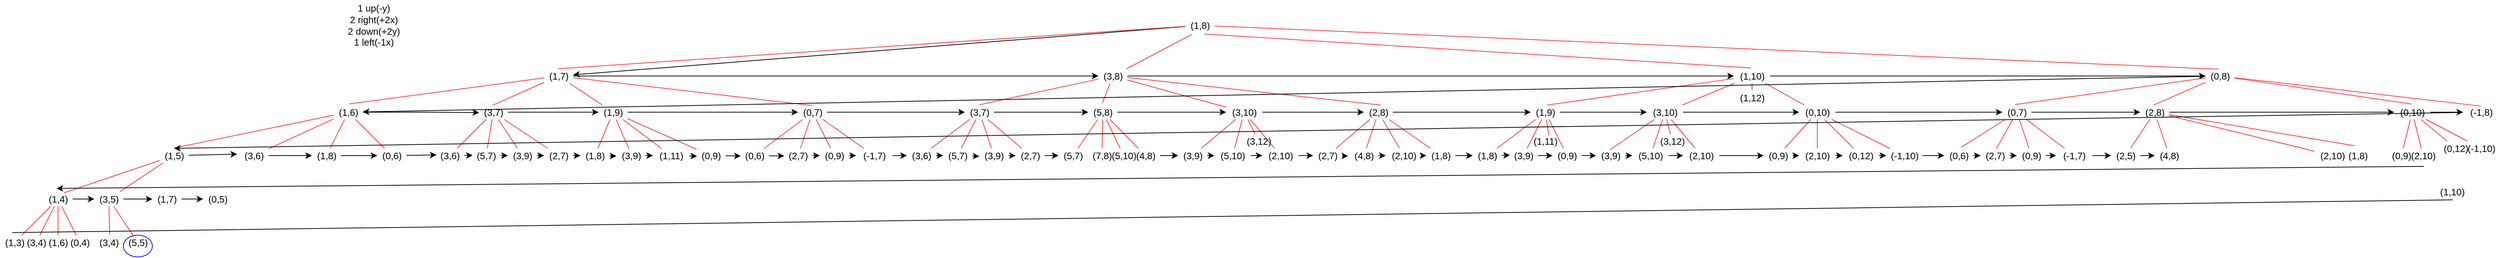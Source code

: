 <mxfile version="15.9.6" type="github">
  <diagram id="B6k4CGEWawJxauF2pvro" name="Page-1">
    <mxGraphModel dx="2467" dy="1638" grid="1" gridSize="10" guides="1" tooltips="1" connect="1" arrows="1" fold="1" page="1" pageScale="1" pageWidth="827" pageHeight="1169" math="0" shadow="0">
      <root>
        <mxCell id="0" />
        <mxCell id="1" parent="0" />
        <mxCell id="XFS7TE2Zkw54wjg-TtOD-16" style="rounded=0;orthogonalLoop=1;jettySize=auto;html=1;strokeWidth=1;fontSize=13;" parent="1" source="AMGMr02-MeVEU1D3Fm2n-2" target="AMGMr02-MeVEU1D3Fm2n-4" edge="1">
          <mxGeometry relative="1" as="geometry" />
        </mxCell>
        <mxCell id="XFS7TE2Zkw54wjg-TtOD-75" style="edgeStyle=none;rounded=0;orthogonalLoop=1;jettySize=auto;html=1;endArrow=none;endFill=0;strokeColor=#FF3333;fillColor=#f8cecc;exitX=0.224;exitY=1.124;exitDx=0;exitDy=0;exitPerimeter=0;strokeWidth=1;fontSize=13;" parent="1" source="AMGMr02-MeVEU1D3Fm2n-2" target="AMGMr02-MeVEU1D3Fm2n-5" edge="1">
          <mxGeometry relative="1" as="geometry" />
        </mxCell>
        <mxCell id="XFS7TE2Zkw54wjg-TtOD-76" style="edgeStyle=none;rounded=0;orthogonalLoop=1;jettySize=auto;html=1;endArrow=none;endFill=0;strokeColor=#FF3333;entryX=0.5;entryY=0;entryDx=0;entryDy=0;entryPerimeter=0;strokeWidth=1;fontSize=13;" parent="1" source="AMGMr02-MeVEU1D3Fm2n-2" target="AMGMr02-MeVEU1D3Fm2n-4" edge="1">
          <mxGeometry relative="1" as="geometry">
            <mxPoint x="310" y="-30" as="sourcePoint" />
          </mxGeometry>
        </mxCell>
        <mxCell id="XFS7TE2Zkw54wjg-TtOD-77" style="edgeStyle=none;rounded=0;orthogonalLoop=1;jettySize=auto;html=1;endArrow=none;endFill=0;strokeColor=#FF3333;entryX=0.474;entryY=-0.057;entryDx=0;entryDy=0;entryPerimeter=0;exitX=0.657;exitY=1.1;exitDx=0;exitDy=0;exitPerimeter=0;strokeWidth=1;fontSize=13;" parent="1" source="AMGMr02-MeVEU1D3Fm2n-2" target="AMGMr02-MeVEU1D3Fm2n-6" edge="1">
          <mxGeometry relative="1" as="geometry" />
        </mxCell>
        <mxCell id="XFS7TE2Zkw54wjg-TtOD-78" style="edgeStyle=none;rounded=0;orthogonalLoop=1;jettySize=auto;html=1;entryX=0.45;entryY=0.029;entryDx=0;entryDy=0;entryPerimeter=0;endArrow=none;endFill=0;strokeColor=#FF3333;strokeWidth=1;fontSize=13;" parent="1" source="AMGMr02-MeVEU1D3Fm2n-2" target="AMGMr02-MeVEU1D3Fm2n-7" edge="1">
          <mxGeometry relative="1" as="geometry" />
        </mxCell>
        <mxCell id="AMGMr02-MeVEU1D3Fm2n-2" value="&lt;div style=&quot;font-size: 13px;&quot;&gt;(1,8)&lt;/div&gt;" style="text;html=1;align=center;verticalAlign=middle;resizable=0;points=[];autosize=1;strokeColor=none;fillColor=none;strokeWidth=1;fontSize=13;" parent="1" vertex="1">
          <mxGeometry x="404" width="40" height="20" as="geometry" />
        </mxCell>
        <mxCell id="AMGMr02-MeVEU1D3Fm2n-3" value="1 up(-y)&lt;br style=&quot;font-size: 13px;&quot;&gt;&lt;div style=&quot;font-size: 13px;&quot;&gt;2 right(+2x)&lt;/div&gt;&lt;div style=&quot;font-size: 13px;&quot;&gt;2 down(+2y)&lt;/div&gt;&lt;div style=&quot;font-size: 13px;&quot;&gt;1 left(-1x)&lt;br style=&quot;font-size: 13px;&quot;&gt;&lt;/div&gt;" style="text;html=1;align=center;verticalAlign=middle;resizable=0;points=[];autosize=1;strokeColor=none;fillColor=none;strokeWidth=1;fontSize=13;" parent="1" vertex="1">
          <mxGeometry x="-760" y="-25" width="90" height="70" as="geometry" />
        </mxCell>
        <mxCell id="XFS7TE2Zkw54wjg-TtOD-17" style="edgeStyle=orthogonalEdgeStyle;rounded=0;orthogonalLoop=1;jettySize=auto;html=1;strokeWidth=1;fontSize=13;" parent="1" source="AMGMr02-MeVEU1D3Fm2n-4" target="AMGMr02-MeVEU1D3Fm2n-5" edge="1">
          <mxGeometry relative="1" as="geometry" />
        </mxCell>
        <mxCell id="XFS7TE2Zkw54wjg-TtOD-79" style="edgeStyle=none;rounded=0;orthogonalLoop=1;jettySize=auto;html=1;entryX=0.529;entryY=-0.071;entryDx=0;entryDy=0;entryPerimeter=0;endArrow=none;endFill=0;strokeColor=#FF3333;strokeWidth=1;fontSize=13;" parent="1" source="AMGMr02-MeVEU1D3Fm2n-4" target="AMGMr02-MeVEU1D3Fm2n-8" edge="1">
          <mxGeometry relative="1" as="geometry" />
        </mxCell>
        <mxCell id="XFS7TE2Zkw54wjg-TtOD-80" style="edgeStyle=none;rounded=0;orthogonalLoop=1;jettySize=auto;html=1;entryX=0.479;entryY=0.014;entryDx=0;entryDy=0;entryPerimeter=0;endArrow=none;endFill=0;strokeColor=#FF3333;strokeWidth=1;fontSize=13;" parent="1" source="AMGMr02-MeVEU1D3Fm2n-4" target="AMGMr02-MeVEU1D3Fm2n-9" edge="1">
          <mxGeometry relative="1" as="geometry" />
        </mxCell>
        <mxCell id="XFS7TE2Zkw54wjg-TtOD-81" style="edgeStyle=none;rounded=0;orthogonalLoop=1;jettySize=auto;html=1;endArrow=none;endFill=0;strokeColor=#FF3333;strokeWidth=1;fontSize=13;" parent="1" source="AMGMr02-MeVEU1D3Fm2n-4" target="AMGMr02-MeVEU1D3Fm2n-10" edge="1">
          <mxGeometry relative="1" as="geometry" />
        </mxCell>
        <mxCell id="XFS7TE2Zkw54wjg-TtOD-82" style="edgeStyle=none;rounded=0;orthogonalLoop=1;jettySize=auto;html=1;entryX=0.493;entryY=0.043;entryDx=0;entryDy=0;entryPerimeter=0;endArrow=none;endFill=0;strokeColor=#FF3333;strokeWidth=1;fontSize=13;" parent="1" source="AMGMr02-MeVEU1D3Fm2n-4" target="AMGMr02-MeVEU1D3Fm2n-11" edge="1">
          <mxGeometry relative="1" as="geometry" />
        </mxCell>
        <mxCell id="AMGMr02-MeVEU1D3Fm2n-4" value="(1,7)" style="text;html=1;align=center;verticalAlign=middle;resizable=0;points=[];autosize=1;strokeColor=none;fillColor=none;strokeWidth=1;fontSize=13;" parent="1" vertex="1">
          <mxGeometry x="-480" y="70" width="40" height="20" as="geometry" />
        </mxCell>
        <mxCell id="XFS7TE2Zkw54wjg-TtOD-19" style="edgeStyle=orthogonalEdgeStyle;rounded=0;orthogonalLoop=1;jettySize=auto;html=1;strokeWidth=1;fontSize=13;" parent="1" source="AMGMr02-MeVEU1D3Fm2n-5" target="AMGMr02-MeVEU1D3Fm2n-6" edge="1">
          <mxGeometry relative="1" as="geometry" />
        </mxCell>
        <mxCell id="XFS7TE2Zkw54wjg-TtOD-83" style="edgeStyle=none;rounded=0;orthogonalLoop=1;jettySize=auto;html=1;entryX=0.5;entryY=-0.014;entryDx=0;entryDy=0;entryPerimeter=0;endArrow=none;endFill=0;strokeColor=#FF3333;strokeWidth=1;fontSize=13;" parent="1" source="AMGMr02-MeVEU1D3Fm2n-5" target="AMGMr02-MeVEU1D3Fm2n-12" edge="1">
          <mxGeometry relative="1" as="geometry" />
        </mxCell>
        <mxCell id="XFS7TE2Zkw54wjg-TtOD-84" style="edgeStyle=none;rounded=0;orthogonalLoop=1;jettySize=auto;html=1;entryX=0.486;entryY=-0.129;entryDx=0;entryDy=0;entryPerimeter=0;endArrow=none;endFill=0;strokeColor=#FF3333;strokeWidth=1;fontSize=13;" parent="1" source="AMGMr02-MeVEU1D3Fm2n-5" target="AMGMr02-MeVEU1D3Fm2n-13" edge="1">
          <mxGeometry relative="1" as="geometry" />
        </mxCell>
        <mxCell id="XFS7TE2Zkw54wjg-TtOD-85" style="edgeStyle=none;rounded=0;orthogonalLoop=1;jettySize=auto;html=1;endArrow=none;endFill=0;strokeColor=#FF3333;strokeWidth=1;fontSize=13;" parent="1" source="AMGMr02-MeVEU1D3Fm2n-5" target="AMGMr02-MeVEU1D3Fm2n-14" edge="1">
          <mxGeometry relative="1" as="geometry" />
        </mxCell>
        <mxCell id="XFS7TE2Zkw54wjg-TtOD-86" style="edgeStyle=none;rounded=0;orthogonalLoop=1;jettySize=auto;html=1;entryX=0.567;entryY=0.009;entryDx=0;entryDy=0;entryPerimeter=0;endArrow=none;endFill=0;strokeColor=#FF3333;strokeWidth=1;fontSize=13;" parent="1" source="AMGMr02-MeVEU1D3Fm2n-5" target="AMGMr02-MeVEU1D3Fm2n-15" edge="1">
          <mxGeometry relative="1" as="geometry" />
        </mxCell>
        <mxCell id="AMGMr02-MeVEU1D3Fm2n-5" value="(3,8)" style="text;html=1;align=center;verticalAlign=middle;resizable=0;points=[];autosize=1;strokeColor=none;fillColor=none;strokeWidth=1;fontSize=13;" parent="1" vertex="1">
          <mxGeometry x="284" y="70" width="40" height="20" as="geometry" />
        </mxCell>
        <mxCell id="XFS7TE2Zkw54wjg-TtOD-20" style="edgeStyle=orthogonalEdgeStyle;rounded=0;orthogonalLoop=1;jettySize=auto;html=1;strokeWidth=1;fontSize=13;" parent="1" source="AMGMr02-MeVEU1D3Fm2n-6" target="AMGMr02-MeVEU1D3Fm2n-7" edge="1">
          <mxGeometry relative="1" as="geometry" />
        </mxCell>
        <mxCell id="XFS7TE2Zkw54wjg-TtOD-87" style="edgeStyle=none;rounded=0;orthogonalLoop=1;jettySize=auto;html=1;entryX=0.567;entryY=0.009;entryDx=0;entryDy=0;entryPerimeter=0;endArrow=none;endFill=0;strokeColor=#FF3333;strokeWidth=1;fontSize=13;" parent="1" source="AMGMr02-MeVEU1D3Fm2n-6" target="AMGMr02-MeVEU1D3Fm2n-16" edge="1">
          <mxGeometry relative="1" as="geometry" />
        </mxCell>
        <mxCell id="XFS7TE2Zkw54wjg-TtOD-88" style="edgeStyle=none;rounded=0;orthogonalLoop=1;jettySize=auto;html=1;endArrow=none;endFill=0;strokeColor=#FF3333;strokeWidth=1;fontSize=13;" parent="1" source="AMGMr02-MeVEU1D3Fm2n-6" target="AMGMr02-MeVEU1D3Fm2n-18" edge="1">
          <mxGeometry relative="1" as="geometry" />
        </mxCell>
        <mxCell id="XFS7TE2Zkw54wjg-TtOD-89" style="edgeStyle=none;rounded=0;orthogonalLoop=1;jettySize=auto;html=1;endArrow=none;endFill=0;strokeColor=#FF3333;strokeWidth=1;fontSize=13;" parent="1" source="AMGMr02-MeVEU1D3Fm2n-6" target="AMGMr02-MeVEU1D3Fm2n-19" edge="1">
          <mxGeometry relative="1" as="geometry" />
        </mxCell>
        <mxCell id="XFS7TE2Zkw54wjg-TtOD-90" style="edgeStyle=none;rounded=0;orthogonalLoop=1;jettySize=auto;html=1;endArrow=none;endFill=0;strokeColor=#FF3333;strokeWidth=1;fontSize=13;" parent="1" source="AMGMr02-MeVEU1D3Fm2n-6" target="AMGMr02-MeVEU1D3Fm2n-20" edge="1">
          <mxGeometry relative="1" as="geometry" />
        </mxCell>
        <mxCell id="AMGMr02-MeVEU1D3Fm2n-6" value="(1,10)" style="text;html=1;align=center;verticalAlign=middle;resizable=0;points=[];autosize=1;strokeColor=none;fillColor=none;strokeWidth=1;fontSize=13;" parent="1" vertex="1">
          <mxGeometry x="1160" y="70" width="50" height="20" as="geometry" />
        </mxCell>
        <mxCell id="XFS7TE2Zkw54wjg-TtOD-22" style="rounded=0;orthogonalLoop=1;jettySize=auto;html=1;strokeWidth=1;fontSize=13;" parent="1" source="AMGMr02-MeVEU1D3Fm2n-7" target="AMGMr02-MeVEU1D3Fm2n-8" edge="1">
          <mxGeometry relative="1" as="geometry" />
        </mxCell>
        <mxCell id="XFS7TE2Zkw54wjg-TtOD-91" style="edgeStyle=none;rounded=0;orthogonalLoop=1;jettySize=auto;html=1;entryX=0.438;entryY=-0.026;entryDx=0;entryDy=0;entryPerimeter=0;endArrow=none;endFill=0;strokeColor=#FF3333;strokeWidth=1;fontSize=13;" parent="1" source="AMGMr02-MeVEU1D3Fm2n-7" target="AMGMr02-MeVEU1D3Fm2n-21" edge="1">
          <mxGeometry relative="1" as="geometry" />
        </mxCell>
        <mxCell id="XFS7TE2Zkw54wjg-TtOD-92" style="edgeStyle=none;rounded=0;orthogonalLoop=1;jettySize=auto;html=1;entryX=0.466;entryY=0.009;entryDx=0;entryDy=0;entryPerimeter=0;endArrow=none;endFill=0;strokeColor=#FF3333;strokeWidth=1;fontSize=13;" parent="1" source="AMGMr02-MeVEU1D3Fm2n-7" target="AMGMr02-MeVEU1D3Fm2n-22" edge="1">
          <mxGeometry relative="1" as="geometry" />
        </mxCell>
        <mxCell id="XFS7TE2Zkw54wjg-TtOD-93" style="edgeStyle=none;rounded=0;orthogonalLoop=1;jettySize=auto;html=1;entryX=0.483;entryY=-0.06;entryDx=0;entryDy=0;entryPerimeter=0;endArrow=none;endFill=0;strokeColor=#FF3333;strokeWidth=1;fontSize=13;" parent="1" source="AMGMr02-MeVEU1D3Fm2n-7" target="AMGMr02-MeVEU1D3Fm2n-23" edge="1">
          <mxGeometry relative="1" as="geometry" />
        </mxCell>
        <mxCell id="XFS7TE2Zkw54wjg-TtOD-94" style="edgeStyle=none;rounded=0;orthogonalLoop=1;jettySize=auto;html=1;entryX=0.492;entryY=0.078;entryDx=0;entryDy=0;entryPerimeter=0;endArrow=none;endFill=0;strokeColor=#FF3333;strokeWidth=1;fontSize=13;" parent="1" source="AMGMr02-MeVEU1D3Fm2n-7" target="AMGMr02-MeVEU1D3Fm2n-24" edge="1">
          <mxGeometry relative="1" as="geometry" />
        </mxCell>
        <mxCell id="AMGMr02-MeVEU1D3Fm2n-7" value="(0,8)" style="text;html=1;align=center;verticalAlign=middle;resizable=0;points=[];autosize=1;strokeColor=none;fillColor=none;strokeWidth=1;fontSize=13;" parent="1" vertex="1">
          <mxGeometry x="1810" y="70" width="40" height="20" as="geometry" />
        </mxCell>
        <mxCell id="XFS7TE2Zkw54wjg-TtOD-23" style="edgeStyle=orthogonalEdgeStyle;rounded=0;orthogonalLoop=1;jettySize=auto;html=1;entryX=0.013;entryY=0.525;entryDx=0;entryDy=0;entryPerimeter=0;strokeWidth=1;fontSize=13;" parent="1" source="AMGMr02-MeVEU1D3Fm2n-8" target="AMGMr02-MeVEU1D3Fm2n-9" edge="1">
          <mxGeometry relative="1" as="geometry" />
        </mxCell>
        <mxCell id="XFS7TE2Zkw54wjg-TtOD-96" style="edgeStyle=none;rounded=0;orthogonalLoop=1;jettySize=auto;html=1;entryX=0.507;entryY=-0.026;entryDx=0;entryDy=0;entryPerimeter=0;endArrow=none;endFill=0;strokeColor=#FF3333;strokeWidth=1;fontSize=13;" parent="1" source="AMGMr02-MeVEU1D3Fm2n-8" target="AMGMr02-MeVEU1D3Fm2n-25" edge="1">
          <mxGeometry relative="1" as="geometry" />
        </mxCell>
        <mxCell id="XFS7TE2Zkw54wjg-TtOD-97" style="edgeStyle=none;rounded=0;orthogonalLoop=1;jettySize=auto;html=1;endArrow=none;endFill=0;strokeColor=#FF3333;strokeWidth=1;fontSize=13;" parent="1" source="AMGMr02-MeVEU1D3Fm2n-8" target="AMGMr02-MeVEU1D3Fm2n-26" edge="1">
          <mxGeometry relative="1" as="geometry" />
        </mxCell>
        <mxCell id="XFS7TE2Zkw54wjg-TtOD-98" style="edgeStyle=none;rounded=0;orthogonalLoop=1;jettySize=auto;html=1;endArrow=none;endFill=0;strokeColor=#FF3333;strokeWidth=1;fontSize=13;" parent="1" source="AMGMr02-MeVEU1D3Fm2n-8" target="AMGMr02-MeVEU1D3Fm2n-28" edge="1">
          <mxGeometry relative="1" as="geometry" />
        </mxCell>
        <mxCell id="XFS7TE2Zkw54wjg-TtOD-99" style="edgeStyle=none;rounded=0;orthogonalLoop=1;jettySize=auto;html=1;endArrow=none;endFill=0;strokeColor=#FF3333;strokeWidth=1;fontSize=13;" parent="1" source="AMGMr02-MeVEU1D3Fm2n-8" target="AMGMr02-MeVEU1D3Fm2n-29" edge="1">
          <mxGeometry relative="1" as="geometry" />
        </mxCell>
        <mxCell id="AMGMr02-MeVEU1D3Fm2n-8" value="(1,6)" style="text;html=1;align=center;verticalAlign=middle;resizable=0;points=[];autosize=1;strokeColor=none;fillColor=none;strokeWidth=1;fontSize=13;" parent="1" vertex="1">
          <mxGeometry x="-770" y="120" width="40" height="20" as="geometry" />
        </mxCell>
        <mxCell id="XFS7TE2Zkw54wjg-TtOD-24" style="edgeStyle=orthogonalEdgeStyle;rounded=0;orthogonalLoop=1;jettySize=auto;html=1;strokeWidth=1;fontSize=13;" parent="1" source="AMGMr02-MeVEU1D3Fm2n-9" target="AMGMr02-MeVEU1D3Fm2n-10" edge="1">
          <mxGeometry relative="1" as="geometry" />
        </mxCell>
        <mxCell id="XFS7TE2Zkw54wjg-TtOD-100" style="edgeStyle=none;rounded=0;orthogonalLoop=1;jettySize=auto;html=1;endArrow=none;endFill=0;strokeColor=#FF3333;strokeWidth=1;fontSize=13;" parent="1" source="AMGMr02-MeVEU1D3Fm2n-9" target="AMGMr02-MeVEU1D3Fm2n-30" edge="1">
          <mxGeometry relative="1" as="geometry" />
        </mxCell>
        <mxCell id="XFS7TE2Zkw54wjg-TtOD-101" style="edgeStyle=none;rounded=0;orthogonalLoop=1;jettySize=auto;html=1;endArrow=none;endFill=0;strokeColor=#FF3333;strokeWidth=1;fontSize=13;" parent="1" source="AMGMr02-MeVEU1D3Fm2n-9" target="AMGMr02-MeVEU1D3Fm2n-38" edge="1">
          <mxGeometry relative="1" as="geometry" />
        </mxCell>
        <mxCell id="XFS7TE2Zkw54wjg-TtOD-102" style="edgeStyle=none;rounded=0;orthogonalLoop=1;jettySize=auto;html=1;endArrow=none;endFill=0;strokeColor=#FF3333;strokeWidth=1;fontSize=13;" parent="1" source="AMGMr02-MeVEU1D3Fm2n-9" target="AMGMr02-MeVEU1D3Fm2n-39" edge="1">
          <mxGeometry relative="1" as="geometry" />
        </mxCell>
        <mxCell id="XFS7TE2Zkw54wjg-TtOD-103" style="edgeStyle=none;rounded=0;orthogonalLoop=1;jettySize=auto;html=1;endArrow=none;endFill=0;strokeColor=#FF3333;strokeWidth=1;fontSize=13;" parent="1" source="AMGMr02-MeVEU1D3Fm2n-9" target="XFS7TE2Zkw54wjg-TtOD-1" edge="1">
          <mxGeometry relative="1" as="geometry" />
        </mxCell>
        <mxCell id="AMGMr02-MeVEU1D3Fm2n-9" value="&lt;div style=&quot;font-size: 13px;&quot;&gt;(3,7)&lt;/div&gt;" style="text;html=1;align=center;verticalAlign=middle;resizable=0;points=[];autosize=1;strokeColor=none;fillColor=none;strokeWidth=1;fontSize=13;" parent="1" vertex="1">
          <mxGeometry x="-570" y="120" width="40" height="20" as="geometry" />
        </mxCell>
        <mxCell id="XFS7TE2Zkw54wjg-TtOD-25" style="edgeStyle=orthogonalEdgeStyle;rounded=0;orthogonalLoop=1;jettySize=auto;html=1;strokeWidth=1;fontSize=13;" parent="1" source="AMGMr02-MeVEU1D3Fm2n-10" target="AMGMr02-MeVEU1D3Fm2n-11" edge="1">
          <mxGeometry relative="1" as="geometry" />
        </mxCell>
        <mxCell id="XFS7TE2Zkw54wjg-TtOD-104" style="edgeStyle=none;rounded=0;orthogonalLoop=1;jettySize=auto;html=1;endArrow=none;endFill=0;strokeColor=#FF3333;strokeWidth=1;fontSize=13;" parent="1" source="AMGMr02-MeVEU1D3Fm2n-10" target="XFS7TE2Zkw54wjg-TtOD-2" edge="1">
          <mxGeometry relative="1" as="geometry" />
        </mxCell>
        <mxCell id="XFS7TE2Zkw54wjg-TtOD-105" style="edgeStyle=none;rounded=0;orthogonalLoop=1;jettySize=auto;html=1;entryX=0.43;entryY=0.078;entryDx=0;entryDy=0;entryPerimeter=0;endArrow=none;endFill=0;strokeColor=#FF3333;strokeWidth=1;fontSize=13;" parent="1" source="AMGMr02-MeVEU1D3Fm2n-10" target="XFS7TE2Zkw54wjg-TtOD-3" edge="1">
          <mxGeometry relative="1" as="geometry" />
        </mxCell>
        <mxCell id="XFS7TE2Zkw54wjg-TtOD-106" style="edgeStyle=none;rounded=0;orthogonalLoop=1;jettySize=auto;html=1;endArrow=none;endFill=0;strokeColor=#FF3333;strokeWidth=1;fontSize=13;" parent="1" source="AMGMr02-MeVEU1D3Fm2n-10" target="XFS7TE2Zkw54wjg-TtOD-4" edge="1">
          <mxGeometry relative="1" as="geometry" />
        </mxCell>
        <mxCell id="XFS7TE2Zkw54wjg-TtOD-107" style="edgeStyle=none;rounded=0;orthogonalLoop=1;jettySize=auto;html=1;endArrow=none;endFill=0;strokeColor=#FF3333;strokeWidth=1;fontSize=13;" parent="1" source="AMGMr02-MeVEU1D3Fm2n-10" target="XFS7TE2Zkw54wjg-TtOD-5" edge="1">
          <mxGeometry relative="1" as="geometry" />
        </mxCell>
        <mxCell id="AMGMr02-MeVEU1D3Fm2n-10" value="(1,9)" style="text;html=1;align=center;verticalAlign=middle;resizable=0;points=[];autosize=1;strokeColor=none;fillColor=none;strokeWidth=1;fontSize=13;" parent="1" vertex="1">
          <mxGeometry x="-405" y="120" width="40" height="20" as="geometry" />
        </mxCell>
        <mxCell id="XFS7TE2Zkw54wjg-TtOD-26" style="edgeStyle=orthogonalEdgeStyle;rounded=0;orthogonalLoop=1;jettySize=auto;html=1;strokeWidth=1;fontSize=13;" parent="1" source="AMGMr02-MeVEU1D3Fm2n-11" target="AMGMr02-MeVEU1D3Fm2n-12" edge="1">
          <mxGeometry relative="1" as="geometry" />
        </mxCell>
        <mxCell id="XFS7TE2Zkw54wjg-TtOD-108" style="edgeStyle=none;rounded=0;orthogonalLoop=1;jettySize=auto;html=1;endArrow=none;endFill=0;strokeColor=#FF3333;strokeWidth=1;fontSize=13;" parent="1" source="AMGMr02-MeVEU1D3Fm2n-11" target="XFS7TE2Zkw54wjg-TtOD-6" edge="1">
          <mxGeometry relative="1" as="geometry" />
        </mxCell>
        <mxCell id="XFS7TE2Zkw54wjg-TtOD-109" style="edgeStyle=none;rounded=0;orthogonalLoop=1;jettySize=auto;html=1;endArrow=none;endFill=0;strokeColor=#FF3333;strokeWidth=1;fontSize=13;" parent="1" source="AMGMr02-MeVEU1D3Fm2n-11" target="XFS7TE2Zkw54wjg-TtOD-7" edge="1">
          <mxGeometry relative="1" as="geometry" />
        </mxCell>
        <mxCell id="XFS7TE2Zkw54wjg-TtOD-110" style="edgeStyle=none;rounded=0;orthogonalLoop=1;jettySize=auto;html=1;endArrow=none;endFill=0;strokeColor=#FF3333;strokeWidth=1;fontSize=13;" parent="1" source="AMGMr02-MeVEU1D3Fm2n-11" target="XFS7TE2Zkw54wjg-TtOD-8" edge="1">
          <mxGeometry relative="1" as="geometry" />
        </mxCell>
        <mxCell id="XFS7TE2Zkw54wjg-TtOD-111" style="edgeStyle=none;rounded=0;orthogonalLoop=1;jettySize=auto;html=1;endArrow=none;endFill=0;strokeColor=#FF3333;strokeWidth=1;fontSize=13;" parent="1" source="AMGMr02-MeVEU1D3Fm2n-11" target="XFS7TE2Zkw54wjg-TtOD-9" edge="1">
          <mxGeometry relative="1" as="geometry" />
        </mxCell>
        <mxCell id="AMGMr02-MeVEU1D3Fm2n-11" value="(0,7)" style="text;html=1;align=center;verticalAlign=middle;resizable=0;points=[];autosize=1;strokeColor=none;fillColor=none;strokeWidth=1;fontSize=13;" parent="1" vertex="1">
          <mxGeometry x="-130" y="120" width="40" height="20" as="geometry" />
        </mxCell>
        <mxCell id="XFS7TE2Zkw54wjg-TtOD-27" style="edgeStyle=orthogonalEdgeStyle;rounded=0;orthogonalLoop=1;jettySize=auto;html=1;entryX=0;entryY=0.5;entryDx=0;entryDy=0;entryPerimeter=0;strokeWidth=1;fontSize=13;" parent="1" source="AMGMr02-MeVEU1D3Fm2n-12" target="AMGMr02-MeVEU1D3Fm2n-13" edge="1">
          <mxGeometry relative="1" as="geometry" />
        </mxCell>
        <mxCell id="XFS7TE2Zkw54wjg-TtOD-112" style="edgeStyle=none;rounded=0;orthogonalLoop=1;jettySize=auto;html=1;endArrow=none;endFill=0;strokeColor=#FF3333;strokeWidth=1;fontSize=13;" parent="1" source="AMGMr02-MeVEU1D3Fm2n-12" target="XFS7TE2Zkw54wjg-TtOD-10" edge="1">
          <mxGeometry relative="1" as="geometry" />
        </mxCell>
        <mxCell id="XFS7TE2Zkw54wjg-TtOD-113" style="edgeStyle=none;rounded=0;orthogonalLoop=1;jettySize=auto;html=1;endArrow=none;endFill=0;strokeColor=#FF3333;strokeWidth=1;fontSize=13;" parent="1" source="AMGMr02-MeVEU1D3Fm2n-12" target="XFS7TE2Zkw54wjg-TtOD-11" edge="1">
          <mxGeometry relative="1" as="geometry" />
        </mxCell>
        <mxCell id="XFS7TE2Zkw54wjg-TtOD-114" style="edgeStyle=none;rounded=0;orthogonalLoop=1;jettySize=auto;html=1;endArrow=none;endFill=0;strokeColor=#FF3333;strokeWidth=1;fontSize=13;" parent="1" source="AMGMr02-MeVEU1D3Fm2n-12" target="XFS7TE2Zkw54wjg-TtOD-13" edge="1">
          <mxGeometry relative="1" as="geometry" />
        </mxCell>
        <mxCell id="XFS7TE2Zkw54wjg-TtOD-115" style="edgeStyle=none;rounded=0;orthogonalLoop=1;jettySize=auto;html=1;endArrow=none;endFill=0;strokeColor=#FF3333;strokeWidth=1;fontSize=13;" parent="1" source="AMGMr02-MeVEU1D3Fm2n-12" target="XFS7TE2Zkw54wjg-TtOD-14" edge="1">
          <mxGeometry relative="1" as="geometry" />
        </mxCell>
        <mxCell id="AMGMr02-MeVEU1D3Fm2n-12" value="(3,7)" style="text;html=1;align=center;verticalAlign=middle;resizable=0;points=[];autosize=1;strokeColor=none;fillColor=none;strokeWidth=1;fontSize=13;" parent="1" vertex="1">
          <mxGeometry x="100" y="120" width="40" height="20" as="geometry" />
        </mxCell>
        <mxCell id="XFS7TE2Zkw54wjg-TtOD-29" style="edgeStyle=orthogonalEdgeStyle;rounded=0;orthogonalLoop=1;jettySize=auto;html=1;strokeWidth=1;fontSize=13;" parent="1" source="AMGMr02-MeVEU1D3Fm2n-13" target="AMGMr02-MeVEU1D3Fm2n-14" edge="1">
          <mxGeometry relative="1" as="geometry" />
        </mxCell>
        <mxCell id="XFS7TE2Zkw54wjg-TtOD-116" style="edgeStyle=none;rounded=0;orthogonalLoop=1;jettySize=auto;html=1;endArrow=none;endFill=0;strokeColor=#FF3333;strokeWidth=1;fontSize=13;" parent="1" source="AMGMr02-MeVEU1D3Fm2n-13" target="XFS7TE2Zkw54wjg-TtOD-62" edge="1">
          <mxGeometry relative="1" as="geometry" />
        </mxCell>
        <mxCell id="XFS7TE2Zkw54wjg-TtOD-117" style="edgeStyle=none;rounded=0;orthogonalLoop=1;jettySize=auto;html=1;endArrow=none;endFill=0;strokeColor=#FF3333;strokeWidth=1;fontSize=13;" parent="1" source="AMGMr02-MeVEU1D3Fm2n-13" target="XFS7TE2Zkw54wjg-TtOD-63" edge="1">
          <mxGeometry relative="1" as="geometry" />
        </mxCell>
        <mxCell id="XFS7TE2Zkw54wjg-TtOD-118" style="edgeStyle=none;rounded=0;orthogonalLoop=1;jettySize=auto;html=1;endArrow=none;endFill=0;strokeColor=#FF3333;strokeWidth=1;fontSize=13;" parent="1" source="AMGMr02-MeVEU1D3Fm2n-13" target="XFS7TE2Zkw54wjg-TtOD-64" edge="1">
          <mxGeometry relative="1" as="geometry" />
        </mxCell>
        <mxCell id="XFS7TE2Zkw54wjg-TtOD-119" style="edgeStyle=none;rounded=0;orthogonalLoop=1;jettySize=auto;html=1;endArrow=none;endFill=0;strokeColor=#FF3333;strokeWidth=1;fontSize=13;" parent="1" source="AMGMr02-MeVEU1D3Fm2n-13" target="XFS7TE2Zkw54wjg-TtOD-65" edge="1">
          <mxGeometry relative="1" as="geometry" />
        </mxCell>
        <mxCell id="AMGMr02-MeVEU1D3Fm2n-13" value="(5,8)" style="text;html=1;align=center;verticalAlign=middle;resizable=0;points=[];autosize=1;strokeColor=none;fillColor=none;strokeWidth=1;fontSize=13;" parent="1" vertex="1">
          <mxGeometry x="270" y="120" width="40" height="20" as="geometry" />
        </mxCell>
        <mxCell id="XFS7TE2Zkw54wjg-TtOD-30" style="edgeStyle=orthogonalEdgeStyle;rounded=0;orthogonalLoop=1;jettySize=auto;html=1;strokeWidth=1;fontSize=13;" parent="1" source="AMGMr02-MeVEU1D3Fm2n-14" target="AMGMr02-MeVEU1D3Fm2n-15" edge="1">
          <mxGeometry relative="1" as="geometry" />
        </mxCell>
        <mxCell id="XFS7TE2Zkw54wjg-TtOD-120" style="edgeStyle=none;rounded=0;orthogonalLoop=1;jettySize=auto;html=1;endArrow=none;endFill=0;strokeColor=#FF3333;strokeWidth=1;fontSize=13;" parent="1" source="AMGMr02-MeVEU1D3Fm2n-14" target="XFS7TE2Zkw54wjg-TtOD-66" edge="1">
          <mxGeometry relative="1" as="geometry" />
        </mxCell>
        <mxCell id="XFS7TE2Zkw54wjg-TtOD-121" style="edgeStyle=none;rounded=0;orthogonalLoop=1;jettySize=auto;html=1;endArrow=none;endFill=0;strokeColor=#FF3333;strokeWidth=1;fontSize=13;" parent="1" source="AMGMr02-MeVEU1D3Fm2n-14" target="XFS7TE2Zkw54wjg-TtOD-67" edge="1">
          <mxGeometry relative="1" as="geometry" />
        </mxCell>
        <mxCell id="XFS7TE2Zkw54wjg-TtOD-122" style="edgeStyle=none;rounded=0;orthogonalLoop=1;jettySize=auto;html=1;endArrow=none;endFill=0;strokeColor=#FF3333;strokeWidth=1;fontSize=13;" parent="1" source="AMGMr02-MeVEU1D3Fm2n-14" target="XFS7TE2Zkw54wjg-TtOD-69" edge="1">
          <mxGeometry relative="1" as="geometry" />
        </mxCell>
        <mxCell id="XFS7TE2Zkw54wjg-TtOD-123" style="edgeStyle=none;rounded=0;orthogonalLoop=1;jettySize=auto;html=1;endArrow=none;endFill=0;strokeColor=#FF3333;strokeWidth=1;fontSize=13;" parent="1" source="AMGMr02-MeVEU1D3Fm2n-14" target="XFS7TE2Zkw54wjg-TtOD-68" edge="1">
          <mxGeometry relative="1" as="geometry" />
        </mxCell>
        <mxCell id="AMGMr02-MeVEU1D3Fm2n-14" value="(3,10)" style="text;html=1;align=center;verticalAlign=middle;resizable=0;points=[];autosize=1;strokeColor=none;fillColor=none;strokeWidth=1;fontSize=13;" parent="1" vertex="1">
          <mxGeometry x="460" y="120" width="50" height="20" as="geometry" />
        </mxCell>
        <mxCell id="XFS7TE2Zkw54wjg-TtOD-31" style="edgeStyle=orthogonalEdgeStyle;rounded=0;orthogonalLoop=1;jettySize=auto;html=1;strokeWidth=1;fontSize=13;" parent="1" source="AMGMr02-MeVEU1D3Fm2n-15" target="AMGMr02-MeVEU1D3Fm2n-16" edge="1">
          <mxGeometry relative="1" as="geometry" />
        </mxCell>
        <mxCell id="XFS7TE2Zkw54wjg-TtOD-124" style="edgeStyle=none;rounded=0;orthogonalLoop=1;jettySize=auto;html=1;endArrow=none;endFill=0;strokeColor=#FF3333;strokeWidth=1;fontSize=13;" parent="1" source="AMGMr02-MeVEU1D3Fm2n-15" target="XFS7TE2Zkw54wjg-TtOD-70" edge="1">
          <mxGeometry relative="1" as="geometry" />
        </mxCell>
        <mxCell id="XFS7TE2Zkw54wjg-TtOD-125" style="edgeStyle=none;rounded=0;orthogonalLoop=1;jettySize=auto;html=1;endArrow=none;endFill=0;strokeColor=#FF3333;strokeWidth=1;fontSize=13;" parent="1" source="AMGMr02-MeVEU1D3Fm2n-15" target="XFS7TE2Zkw54wjg-TtOD-71" edge="1">
          <mxGeometry relative="1" as="geometry" />
        </mxCell>
        <mxCell id="XFS7TE2Zkw54wjg-TtOD-126" style="edgeStyle=none;rounded=0;orthogonalLoop=1;jettySize=auto;html=1;endArrow=none;endFill=0;strokeColor=#FF3333;strokeWidth=1;fontSize=13;" parent="1" source="AMGMr02-MeVEU1D3Fm2n-15" target="XFS7TE2Zkw54wjg-TtOD-72" edge="1">
          <mxGeometry relative="1" as="geometry" />
        </mxCell>
        <mxCell id="XFS7TE2Zkw54wjg-TtOD-127" style="edgeStyle=none;rounded=0;orthogonalLoop=1;jettySize=auto;html=1;endArrow=none;endFill=0;strokeColor=#FF3333;strokeWidth=1;fontSize=13;" parent="1" source="AMGMr02-MeVEU1D3Fm2n-15" target="XFS7TE2Zkw54wjg-TtOD-73" edge="1">
          <mxGeometry relative="1" as="geometry">
            <mxPoint x="766" y="180" as="targetPoint" />
          </mxGeometry>
        </mxCell>
        <mxCell id="AMGMr02-MeVEU1D3Fm2n-15" value="&lt;div style=&quot;font-size: 13px;&quot;&gt;(2,8)&lt;/div&gt;" style="text;html=1;align=center;verticalAlign=middle;resizable=0;points=[];autosize=1;strokeColor=none;fillColor=none;strokeWidth=1;fontSize=13;" parent="1" vertex="1">
          <mxGeometry x="650" y="120" width="40" height="20" as="geometry" />
        </mxCell>
        <mxCell id="XFS7TE2Zkw54wjg-TtOD-34" style="edgeStyle=orthogonalEdgeStyle;rounded=0;orthogonalLoop=1;jettySize=auto;html=1;strokeWidth=1;fontSize=13;" parent="1" source="AMGMr02-MeVEU1D3Fm2n-16" target="AMGMr02-MeVEU1D3Fm2n-18" edge="1">
          <mxGeometry relative="1" as="geometry" />
        </mxCell>
        <mxCell id="jOsJUiyBOm83HNr5dXLv-4" style="edgeStyle=none;rounded=0;orthogonalLoop=1;jettySize=auto;html=1;endArrow=none;endFill=0;strokeColor=#FF3333;strokeWidth=1;fontSize=13;" parent="1" source="AMGMr02-MeVEU1D3Fm2n-16" target="XFS7TE2Zkw54wjg-TtOD-128" edge="1">
          <mxGeometry relative="1" as="geometry" />
        </mxCell>
        <mxCell id="jOsJUiyBOm83HNr5dXLv-5" style="edgeStyle=none;rounded=0;orthogonalLoop=1;jettySize=auto;html=1;endArrow=none;endFill=0;strokeColor=#FF3333;strokeWidth=1;fontSize=13;" parent="1" source="AMGMr02-MeVEU1D3Fm2n-16" target="XFS7TE2Zkw54wjg-TtOD-129" edge="1">
          <mxGeometry relative="1" as="geometry" />
        </mxCell>
        <mxCell id="jOsJUiyBOm83HNr5dXLv-6" style="edgeStyle=none;rounded=0;orthogonalLoop=1;jettySize=auto;html=1;entryX=0.6;entryY=0.1;entryDx=0;entryDy=0;entryPerimeter=0;endArrow=none;endFill=0;strokeColor=#FF3333;strokeWidth=1;fontSize=13;" parent="1" source="AMGMr02-MeVEU1D3Fm2n-16" target="jOsJUiyBOm83HNr5dXLv-1" edge="1">
          <mxGeometry relative="1" as="geometry" />
        </mxCell>
        <mxCell id="jOsJUiyBOm83HNr5dXLv-7" style="edgeStyle=none;rounded=0;orthogonalLoop=1;jettySize=auto;html=1;endArrow=none;endFill=0;strokeColor=#FF3333;strokeWidth=1;fontSize=13;" parent="1" source="AMGMr02-MeVEU1D3Fm2n-16" target="jOsJUiyBOm83HNr5dXLv-3" edge="1">
          <mxGeometry relative="1" as="geometry" />
        </mxCell>
        <mxCell id="AMGMr02-MeVEU1D3Fm2n-16" value="(1,9)" style="text;html=1;align=center;verticalAlign=middle;resizable=0;points=[];autosize=1;strokeColor=none;fillColor=none;strokeWidth=1;fontSize=13;" parent="1" vertex="1">
          <mxGeometry x="880" y="120" width="40" height="20" as="geometry" />
        </mxCell>
        <mxCell id="jOsJUiyBOm83HNr5dXLv-12" style="edgeStyle=none;rounded=0;orthogonalLoop=1;jettySize=auto;html=1;entryX=0.475;entryY=0.1;entryDx=0;entryDy=0;entryPerimeter=0;endArrow=none;endFill=0;strokeColor=#FF3333;strokeWidth=1;fontSize=13;" parent="1" source="AMGMr02-MeVEU1D3Fm2n-18" target="jOsJUiyBOm83HNr5dXLv-8" edge="1">
          <mxGeometry relative="1" as="geometry" />
        </mxCell>
        <mxCell id="jOsJUiyBOm83HNr5dXLv-13" style="edgeStyle=none;rounded=0;orthogonalLoop=1;jettySize=auto;html=1;endArrow=none;endFill=0;strokeColor=#FF3333;strokeWidth=1;fontSize=13;" parent="1" source="AMGMr02-MeVEU1D3Fm2n-18" target="jOsJUiyBOm83HNr5dXLv-9" edge="1">
          <mxGeometry relative="1" as="geometry" />
        </mxCell>
        <mxCell id="jOsJUiyBOm83HNr5dXLv-14" style="edgeStyle=none;rounded=0;orthogonalLoop=1;jettySize=auto;html=1;endArrow=none;endFill=0;strokeColor=#FF3333;strokeWidth=1;fontSize=13;" parent="1" source="AMGMr02-MeVEU1D3Fm2n-18" target="jOsJUiyBOm83HNr5dXLv-10" edge="1">
          <mxGeometry relative="1" as="geometry" />
        </mxCell>
        <mxCell id="jOsJUiyBOm83HNr5dXLv-15" style="edgeStyle=none;rounded=0;orthogonalLoop=1;jettySize=auto;html=1;endArrow=none;endFill=0;strokeColor=#FF3333;strokeWidth=1;fontSize=13;" parent="1" source="AMGMr02-MeVEU1D3Fm2n-18" target="jOsJUiyBOm83HNr5dXLv-11" edge="1">
          <mxGeometry relative="1" as="geometry" />
        </mxCell>
        <mxCell id="zu6eTqbJhcZAeGWWIPId-44" style="edgeStyle=none;rounded=0;orthogonalLoop=1;jettySize=auto;html=1;fontSize=13;endArrow=classic;endFill=1;strokeColor=#000000;strokeWidth=1;" edge="1" parent="1" source="AMGMr02-MeVEU1D3Fm2n-18" target="AMGMr02-MeVEU1D3Fm2n-20">
          <mxGeometry relative="1" as="geometry" />
        </mxCell>
        <mxCell id="AMGMr02-MeVEU1D3Fm2n-18" value="(3,10)" style="text;html=1;align=center;verticalAlign=middle;resizable=0;points=[];autosize=1;strokeColor=none;fillColor=none;strokeWidth=1;fontSize=13;" parent="1" vertex="1">
          <mxGeometry x="1040" y="120" width="50" height="20" as="geometry" />
        </mxCell>
        <mxCell id="AMGMr02-MeVEU1D3Fm2n-19" value="(1,12)" style="text;html=1;align=center;verticalAlign=middle;resizable=0;points=[];autosize=1;strokeColor=none;fillColor=none;strokeWidth=1;fontSize=13;" parent="1" vertex="1">
          <mxGeometry x="1160" y="100" width="50" height="20" as="geometry" />
        </mxCell>
        <mxCell id="XFS7TE2Zkw54wjg-TtOD-37" style="edgeStyle=orthogonalEdgeStyle;rounded=0;orthogonalLoop=1;jettySize=auto;html=1;strokeWidth=1;fontSize=13;" parent="1" source="AMGMr02-MeVEU1D3Fm2n-20" target="AMGMr02-MeVEU1D3Fm2n-21" edge="1">
          <mxGeometry relative="1" as="geometry" />
        </mxCell>
        <mxCell id="zu6eTqbJhcZAeGWWIPId-17" style="edgeStyle=none;rounded=0;orthogonalLoop=1;jettySize=auto;html=1;endArrow=none;endFill=0;strokeColor=#FF3333;strokeWidth=1;fontSize=13;" edge="1" parent="1" source="AMGMr02-MeVEU1D3Fm2n-20" target="zu6eTqbJhcZAeGWWIPId-3">
          <mxGeometry relative="1" as="geometry" />
        </mxCell>
        <mxCell id="zu6eTqbJhcZAeGWWIPId-18" style="edgeStyle=none;rounded=0;orthogonalLoop=1;jettySize=auto;html=1;endArrow=none;endFill=0;strokeColor=#FF3333;strokeWidth=1;fontSize=13;" edge="1" parent="1" source="AMGMr02-MeVEU1D3Fm2n-20" target="zu6eTqbJhcZAeGWWIPId-4">
          <mxGeometry relative="1" as="geometry" />
        </mxCell>
        <mxCell id="zu6eTqbJhcZAeGWWIPId-19" style="edgeStyle=none;rounded=0;orthogonalLoop=1;jettySize=auto;html=1;endArrow=none;endFill=0;strokeColor=#FF3333;strokeWidth=1;fontSize=13;" edge="1" parent="1" source="AMGMr02-MeVEU1D3Fm2n-20" target="zu6eTqbJhcZAeGWWIPId-6">
          <mxGeometry relative="1" as="geometry" />
        </mxCell>
        <mxCell id="zu6eTqbJhcZAeGWWIPId-20" style="edgeStyle=none;rounded=0;orthogonalLoop=1;jettySize=auto;html=1;endArrow=none;endFill=0;strokeColor=#FF3333;strokeWidth=1;fontSize=13;" edge="1" parent="1" source="AMGMr02-MeVEU1D3Fm2n-20" target="zu6eTqbJhcZAeGWWIPId-5">
          <mxGeometry relative="1" as="geometry" />
        </mxCell>
        <mxCell id="AMGMr02-MeVEU1D3Fm2n-20" value="(0,10)" style="text;html=1;align=center;verticalAlign=middle;resizable=0;points=[];autosize=1;strokeColor=none;fillColor=none;strokeWidth=1;fontSize=13;" parent="1" vertex="1">
          <mxGeometry x="1250" y="120" width="50" height="20" as="geometry" />
        </mxCell>
        <mxCell id="XFS7TE2Zkw54wjg-TtOD-39" style="edgeStyle=orthogonalEdgeStyle;rounded=0;orthogonalLoop=1;jettySize=auto;html=1;strokeWidth=1;fontSize=13;" parent="1" source="AMGMr02-MeVEU1D3Fm2n-21" target="AMGMr02-MeVEU1D3Fm2n-22" edge="1">
          <mxGeometry relative="1" as="geometry" />
        </mxCell>
        <mxCell id="zu6eTqbJhcZAeGWWIPId-48" style="edgeStyle=none;rounded=0;orthogonalLoop=1;jettySize=auto;html=1;entryX=0.58;entryY=-0.074;entryDx=0;entryDy=0;entryPerimeter=0;fontSize=13;endArrow=none;endFill=0;strokeColor=#FF3333;strokeWidth=1;" edge="1" parent="1" source="AMGMr02-MeVEU1D3Fm2n-21" target="zu6eTqbJhcZAeGWWIPId-30">
          <mxGeometry relative="1" as="geometry" />
        </mxCell>
        <mxCell id="zu6eTqbJhcZAeGWWIPId-49" style="edgeStyle=none;rounded=0;orthogonalLoop=1;jettySize=auto;html=1;entryX=0.541;entryY=0.032;entryDx=0;entryDy=0;entryPerimeter=0;fontSize=13;endArrow=none;endFill=0;strokeColor=#FF3333;strokeWidth=1;" edge="1" parent="1" source="AMGMr02-MeVEU1D3Fm2n-21" target="zu6eTqbJhcZAeGWWIPId-32">
          <mxGeometry relative="1" as="geometry" />
        </mxCell>
        <mxCell id="zu6eTqbJhcZAeGWWIPId-50" style="edgeStyle=none;rounded=0;orthogonalLoop=1;jettySize=auto;html=1;fontSize=13;endArrow=none;endFill=0;strokeColor=#FF3333;strokeWidth=1;" edge="1" parent="1" source="AMGMr02-MeVEU1D3Fm2n-21" target="zu6eTqbJhcZAeGWWIPId-33">
          <mxGeometry relative="1" as="geometry" />
        </mxCell>
        <mxCell id="zu6eTqbJhcZAeGWWIPId-51" style="edgeStyle=none;rounded=0;orthogonalLoop=1;jettySize=auto;html=1;fontSize=13;endArrow=none;endFill=0;strokeColor=#FF3333;strokeWidth=1;" edge="1" parent="1" source="AMGMr02-MeVEU1D3Fm2n-21" target="zu6eTqbJhcZAeGWWIPId-34">
          <mxGeometry relative="1" as="geometry" />
        </mxCell>
        <mxCell id="AMGMr02-MeVEU1D3Fm2n-21" value="(0,7)" style="text;html=1;align=center;verticalAlign=middle;resizable=0;points=[];autosize=1;strokeColor=none;fillColor=none;strokeWidth=1;fontSize=13;" parent="1" vertex="1">
          <mxGeometry x="1530" y="120" width="40" height="20" as="geometry" />
        </mxCell>
        <mxCell id="XFS7TE2Zkw54wjg-TtOD-40" style="edgeStyle=orthogonalEdgeStyle;rounded=0;orthogonalLoop=1;jettySize=auto;html=1;strokeWidth=1;fontSize=13;" parent="1" source="AMGMr02-MeVEU1D3Fm2n-22" target="AMGMr02-MeVEU1D3Fm2n-23" edge="1">
          <mxGeometry relative="1" as="geometry" />
        </mxCell>
        <mxCell id="zu6eTqbJhcZAeGWWIPId-52" style="edgeStyle=none;rounded=0;orthogonalLoop=1;jettySize=auto;html=1;fontSize=13;endArrow=none;endFill=0;strokeColor=#FF3333;strokeWidth=1;" edge="1" parent="1" source="AMGMr02-MeVEU1D3Fm2n-22" target="zu6eTqbJhcZAeGWWIPId-35">
          <mxGeometry relative="1" as="geometry" />
        </mxCell>
        <mxCell id="zu6eTqbJhcZAeGWWIPId-53" style="edgeStyle=none;rounded=0;orthogonalLoop=1;jettySize=auto;html=1;fontSize=13;endArrow=none;endFill=0;strokeColor=#FF3333;strokeWidth=1;" edge="1" parent="1" source="AMGMr02-MeVEU1D3Fm2n-22" target="zu6eTqbJhcZAeGWWIPId-36">
          <mxGeometry relative="1" as="geometry" />
        </mxCell>
        <mxCell id="zu6eTqbJhcZAeGWWIPId-54" style="edgeStyle=none;rounded=0;orthogonalLoop=1;jettySize=auto;html=1;fontSize=13;endArrow=none;endFill=0;strokeColor=#FF3333;strokeWidth=1;" edge="1" parent="1" source="AMGMr02-MeVEU1D3Fm2n-22" target="zu6eTqbJhcZAeGWWIPId-37">
          <mxGeometry relative="1" as="geometry" />
        </mxCell>
        <mxCell id="zu6eTqbJhcZAeGWWIPId-55" style="edgeStyle=none;rounded=0;orthogonalLoop=1;jettySize=auto;html=1;entryX=0.383;entryY=-0.179;entryDx=0;entryDy=0;entryPerimeter=0;fontSize=13;endArrow=none;endFill=0;strokeColor=#FF3333;strokeWidth=1;" edge="1" parent="1" source="AMGMr02-MeVEU1D3Fm2n-22" target="zu6eTqbJhcZAeGWWIPId-38">
          <mxGeometry relative="1" as="geometry" />
        </mxCell>
        <mxCell id="AMGMr02-MeVEU1D3Fm2n-22" value="(2,8)" style="text;html=1;align=center;verticalAlign=middle;resizable=0;points=[];autosize=1;strokeColor=none;fillColor=none;strokeWidth=1;fontSize=13;" parent="1" vertex="1">
          <mxGeometry x="1720" y="120" width="40" height="20" as="geometry" />
        </mxCell>
        <mxCell id="XFS7TE2Zkw54wjg-TtOD-58" style="edgeStyle=none;rounded=0;orthogonalLoop=1;jettySize=auto;html=1;endArrow=classic;endFill=1;strokeColor=#000000;strokeWidth=1;fontSize=13;" parent="1" source="AMGMr02-MeVEU1D3Fm2n-23" target="AMGMr02-MeVEU1D3Fm2n-24" edge="1">
          <mxGeometry relative="1" as="geometry" />
        </mxCell>
        <mxCell id="zu6eTqbJhcZAeGWWIPId-56" style="edgeStyle=none;rounded=0;orthogonalLoop=1;jettySize=auto;html=1;fontSize=13;endArrow=none;endFill=0;strokeColor=#FF3333;strokeWidth=1;" edge="1" parent="1" source="AMGMr02-MeVEU1D3Fm2n-23" target="zu6eTqbJhcZAeGWWIPId-40">
          <mxGeometry relative="1" as="geometry" />
        </mxCell>
        <mxCell id="zu6eTqbJhcZAeGWWIPId-57" style="edgeStyle=none;rounded=0;orthogonalLoop=1;jettySize=auto;html=1;fontSize=13;endArrow=none;endFill=0;strokeColor=#FF3333;strokeWidth=1;" edge="1" parent="1" source="AMGMr02-MeVEU1D3Fm2n-23" target="zu6eTqbJhcZAeGWWIPId-41">
          <mxGeometry relative="1" as="geometry" />
        </mxCell>
        <mxCell id="zu6eTqbJhcZAeGWWIPId-58" style="edgeStyle=none;rounded=0;orthogonalLoop=1;jettySize=auto;html=1;fontSize=13;endArrow=none;endFill=0;strokeColor=#FF3333;strokeWidth=1;" edge="1" parent="1" source="AMGMr02-MeVEU1D3Fm2n-23" target="zu6eTqbJhcZAeGWWIPId-42">
          <mxGeometry relative="1" as="geometry" />
        </mxCell>
        <mxCell id="zu6eTqbJhcZAeGWWIPId-59" style="edgeStyle=none;rounded=0;orthogonalLoop=1;jettySize=auto;html=1;fontSize=13;endArrow=none;endFill=0;strokeColor=#FF3333;strokeWidth=1;" edge="1" parent="1" source="AMGMr02-MeVEU1D3Fm2n-23" target="zu6eTqbJhcZAeGWWIPId-43">
          <mxGeometry relative="1" as="geometry" />
        </mxCell>
        <mxCell id="AMGMr02-MeVEU1D3Fm2n-23" value="(0,10)" style="text;html=1;align=center;verticalAlign=middle;resizable=0;points=[];autosize=1;strokeColor=none;fillColor=none;strokeWidth=1;fontSize=13;" parent="1" vertex="1">
          <mxGeometry x="2070" y="120" width="50" height="20" as="geometry" />
        </mxCell>
        <mxCell id="XFS7TE2Zkw54wjg-TtOD-59" style="edgeStyle=none;rounded=0;orthogonalLoop=1;jettySize=auto;html=1;endArrow=classic;endFill=1;strokeColor=#000000;entryX=0.5;entryY=0;entryDx=0;entryDy=0;entryPerimeter=0;strokeWidth=1;fontSize=13;" parent="1" source="AMGMr02-MeVEU1D3Fm2n-24" target="AMGMr02-MeVEU1D3Fm2n-25" edge="1">
          <mxGeometry relative="1" as="geometry" />
        </mxCell>
        <mxCell id="AMGMr02-MeVEU1D3Fm2n-24" value="(-1,8)" style="text;html=1;align=center;verticalAlign=middle;resizable=0;points=[];autosize=1;strokeColor=none;fillColor=none;strokeWidth=1;fontSize=13;" parent="1" vertex="1">
          <mxGeometry x="2165" y="120" width="50" height="20" as="geometry" />
        </mxCell>
        <mxCell id="zu6eTqbJhcZAeGWWIPId-8" style="rounded=0;orthogonalLoop=1;jettySize=auto;html=1;strokeColor=#FF3333;endArrow=none;endFill=0;strokeWidth=1;fontSize=13;" edge="1" parent="1" source="AMGMr02-MeVEU1D3Fm2n-25" target="zu6eTqbJhcZAeGWWIPId-7">
          <mxGeometry relative="1" as="geometry" />
        </mxCell>
        <mxCell id="zu6eTqbJhcZAeGWWIPId-15" style="edgeStyle=none;rounded=0;orthogonalLoop=1;jettySize=auto;html=1;entryX=0.703;entryY=0.074;entryDx=0;entryDy=0;entryPerimeter=0;endArrow=none;endFill=0;strokeColor=#FF3333;strokeWidth=1;fontSize=13;" edge="1" parent="1" source="AMGMr02-MeVEU1D3Fm2n-25" target="zu6eTqbJhcZAeGWWIPId-14">
          <mxGeometry relative="1" as="geometry" />
        </mxCell>
        <mxCell id="zu6eTqbJhcZAeGWWIPId-60" style="edgeStyle=none;rounded=0;orthogonalLoop=1;jettySize=auto;html=1;fontSize=13;endArrow=classic;endFill=1;strokeColor=#000000;strokeWidth=1;entryX=-0.078;entryY=0.4;entryDx=0;entryDy=0;entryPerimeter=0;" edge="1" parent="1" source="AMGMr02-MeVEU1D3Fm2n-25" target="AMGMr02-MeVEU1D3Fm2n-26">
          <mxGeometry relative="1" as="geometry">
            <mxPoint x="-930" y="190" as="targetPoint" />
          </mxGeometry>
        </mxCell>
        <mxCell id="AMGMr02-MeVEU1D3Fm2n-25" value="(1,5)" style="text;html=1;align=center;verticalAlign=middle;resizable=0;points=[];autosize=1;strokeColor=none;fillColor=none;strokeWidth=1;fontSize=13;" parent="1" vertex="1">
          <mxGeometry x="-1010" y="180" width="40" height="20" as="geometry" />
        </mxCell>
        <mxCell id="zu6eTqbJhcZAeGWWIPId-61" style="edgeStyle=none;rounded=0;orthogonalLoop=1;jettySize=auto;html=1;fontSize=13;endArrow=classic;endFill=1;strokeColor=#000000;strokeWidth=1;" edge="1" parent="1" source="AMGMr02-MeVEU1D3Fm2n-26" target="AMGMr02-MeVEU1D3Fm2n-28">
          <mxGeometry relative="1" as="geometry" />
        </mxCell>
        <mxCell id="AMGMr02-MeVEU1D3Fm2n-26" value="(3,6)" style="text;html=1;align=center;verticalAlign=middle;resizable=0;points=[];autosize=1;strokeColor=none;fillColor=none;strokeWidth=1;fontSize=13;" parent="1" vertex="1">
          <mxGeometry x="-900" y="180" width="40" height="20" as="geometry" />
        </mxCell>
        <mxCell id="zu6eTqbJhcZAeGWWIPId-62" style="edgeStyle=none;rounded=0;orthogonalLoop=1;jettySize=auto;html=1;fontSize=13;endArrow=classic;endFill=1;strokeColor=#000000;strokeWidth=1;" edge="1" parent="1" source="AMGMr02-MeVEU1D3Fm2n-28" target="AMGMr02-MeVEU1D3Fm2n-29">
          <mxGeometry relative="1" as="geometry" />
        </mxCell>
        <mxCell id="AMGMr02-MeVEU1D3Fm2n-28" value="(1,8)" style="text;html=1;align=center;verticalAlign=middle;resizable=0;points=[];autosize=1;strokeColor=none;fillColor=none;strokeWidth=1;fontSize=13;" parent="1" vertex="1">
          <mxGeometry x="-800" y="180" width="40" height="20" as="geometry" />
        </mxCell>
        <mxCell id="zu6eTqbJhcZAeGWWIPId-64" style="edgeStyle=none;rounded=0;orthogonalLoop=1;jettySize=auto;html=1;entryX=0.041;entryY=0.453;entryDx=0;entryDy=0;entryPerimeter=0;fontSize=13;endArrow=classic;endFill=1;strokeColor=#000000;strokeWidth=1;" edge="1" parent="1" source="AMGMr02-MeVEU1D3Fm2n-29" target="AMGMr02-MeVEU1D3Fm2n-30">
          <mxGeometry relative="1" as="geometry" />
        </mxCell>
        <mxCell id="AMGMr02-MeVEU1D3Fm2n-29" value="(0,6)" style="text;html=1;align=center;verticalAlign=middle;resizable=0;points=[];autosize=1;strokeColor=none;fillColor=none;strokeWidth=1;fontSize=13;" parent="1" vertex="1">
          <mxGeometry x="-710" y="180" width="40" height="20" as="geometry" />
        </mxCell>
        <mxCell id="zu6eTqbJhcZAeGWWIPId-71" style="edgeStyle=none;rounded=0;orthogonalLoop=1;jettySize=auto;html=1;entryX=0.038;entryY=0.486;entryDx=0;entryDy=0;entryPerimeter=0;fontSize=13;endArrow=classic;endFill=1;strokeColor=#000000;strokeWidth=1;" edge="1" parent="1" source="AMGMr02-MeVEU1D3Fm2n-30" target="AMGMr02-MeVEU1D3Fm2n-38">
          <mxGeometry relative="1" as="geometry" />
        </mxCell>
        <mxCell id="AMGMr02-MeVEU1D3Fm2n-30" value="(3,6)" style="text;html=1;align=center;verticalAlign=middle;resizable=0;points=[];autosize=1;strokeColor=none;fillColor=none;strokeWidth=1;fontSize=13;" parent="1" vertex="1">
          <mxGeometry x="-630" y="180" width="40" height="20" as="geometry" />
        </mxCell>
        <mxCell id="zu6eTqbJhcZAeGWWIPId-72" style="edgeStyle=none;rounded=0;orthogonalLoop=1;jettySize=auto;html=1;fontSize=13;endArrow=classic;endFill=1;strokeColor=#000000;strokeWidth=1;" edge="1" parent="1" source="AMGMr02-MeVEU1D3Fm2n-38" target="AMGMr02-MeVEU1D3Fm2n-39">
          <mxGeometry relative="1" as="geometry" />
        </mxCell>
        <mxCell id="AMGMr02-MeVEU1D3Fm2n-38" value="(5,7)" style="text;html=1;align=center;verticalAlign=middle;resizable=0;points=[];autosize=1;strokeColor=none;fillColor=none;strokeWidth=1;fontSize=13;" parent="1" vertex="1">
          <mxGeometry x="-580" y="180" width="40" height="20" as="geometry" />
        </mxCell>
        <mxCell id="zu6eTqbJhcZAeGWWIPId-73" style="edgeStyle=none;rounded=0;orthogonalLoop=1;jettySize=auto;html=1;fontSize=13;endArrow=classic;endFill=1;strokeColor=#000000;strokeWidth=1;" edge="1" parent="1" source="AMGMr02-MeVEU1D3Fm2n-39" target="XFS7TE2Zkw54wjg-TtOD-1">
          <mxGeometry relative="1" as="geometry" />
        </mxCell>
        <mxCell id="AMGMr02-MeVEU1D3Fm2n-39" value="(3,9)" style="text;html=1;align=center;verticalAlign=middle;resizable=0;points=[];autosize=1;strokeColor=none;fillColor=none;strokeWidth=1;fontSize=13;" parent="1" vertex="1">
          <mxGeometry x="-530" y="180" width="40" height="20" as="geometry" />
        </mxCell>
        <mxCell id="zu6eTqbJhcZAeGWWIPId-74" style="edgeStyle=none;rounded=0;orthogonalLoop=1;jettySize=auto;html=1;fontSize=13;endArrow=classic;endFill=1;strokeColor=#000000;strokeWidth=1;" edge="1" parent="1" source="XFS7TE2Zkw54wjg-TtOD-1" target="XFS7TE2Zkw54wjg-TtOD-2">
          <mxGeometry relative="1" as="geometry" />
        </mxCell>
        <mxCell id="XFS7TE2Zkw54wjg-TtOD-1" value="(2,7)" style="text;html=1;align=center;verticalAlign=middle;resizable=0;points=[];autosize=1;strokeColor=none;fillColor=none;strokeWidth=1;fontSize=13;" parent="1" vertex="1">
          <mxGeometry x="-480" y="180" width="40" height="20" as="geometry" />
        </mxCell>
        <mxCell id="zu6eTqbJhcZAeGWWIPId-78" style="edgeStyle=none;rounded=0;orthogonalLoop=1;jettySize=auto;html=1;entryX=-0.01;entryY=0.533;entryDx=0;entryDy=0;entryPerimeter=0;fontSize=13;endArrow=classic;endFill=1;strokeColor=#000000;strokeWidth=1;" edge="1" parent="1" source="XFS7TE2Zkw54wjg-TtOD-2" target="XFS7TE2Zkw54wjg-TtOD-3">
          <mxGeometry relative="1" as="geometry" />
        </mxCell>
        <mxCell id="XFS7TE2Zkw54wjg-TtOD-2" value="(1,8)" style="text;html=1;align=center;verticalAlign=middle;resizable=0;points=[];autosize=1;strokeColor=none;fillColor=none;strokeWidth=1;fontSize=13;" parent="1" vertex="1">
          <mxGeometry x="-430" y="180" width="40" height="20" as="geometry" />
        </mxCell>
        <mxCell id="zu6eTqbJhcZAeGWWIPId-79" style="edgeStyle=none;rounded=0;orthogonalLoop=1;jettySize=auto;html=1;fontSize=13;endArrow=classic;endFill=1;strokeColor=#000000;strokeWidth=1;" edge="1" parent="1" source="XFS7TE2Zkw54wjg-TtOD-3" target="XFS7TE2Zkw54wjg-TtOD-4">
          <mxGeometry relative="1" as="geometry" />
        </mxCell>
        <mxCell id="XFS7TE2Zkw54wjg-TtOD-3" value="(3,9)" style="text;html=1;align=center;verticalAlign=middle;resizable=0;points=[];autosize=1;strokeColor=none;fillColor=none;strokeWidth=1;fontSize=13;" parent="1" vertex="1">
          <mxGeometry x="-380" y="180" width="40" height="20" as="geometry" />
        </mxCell>
        <mxCell id="zu6eTqbJhcZAeGWWIPId-80" style="edgeStyle=none;rounded=0;orthogonalLoop=1;jettySize=auto;html=1;entryX=0.023;entryY=0.543;entryDx=0;entryDy=0;entryPerimeter=0;fontSize=13;endArrow=classic;endFill=1;strokeColor=#000000;strokeWidth=1;" edge="1" parent="1" source="XFS7TE2Zkw54wjg-TtOD-4" target="XFS7TE2Zkw54wjg-TtOD-5">
          <mxGeometry relative="1" as="geometry" />
        </mxCell>
        <mxCell id="XFS7TE2Zkw54wjg-TtOD-4" value="(1,11)" style="text;html=1;align=center;verticalAlign=middle;resizable=0;points=[];autosize=1;strokeColor=none;fillColor=none;strokeWidth=1;fontSize=13;" parent="1" vertex="1">
          <mxGeometry x="-330" y="180" width="50" height="20" as="geometry" />
        </mxCell>
        <mxCell id="zu6eTqbJhcZAeGWWIPId-81" style="edgeStyle=none;rounded=0;orthogonalLoop=1;jettySize=auto;html=1;entryX=0.025;entryY=0.525;entryDx=0;entryDy=0;entryPerimeter=0;fontSize=13;endArrow=classic;endFill=1;strokeColor=#000000;strokeWidth=1;" edge="1" parent="1" source="XFS7TE2Zkw54wjg-TtOD-5" target="XFS7TE2Zkw54wjg-TtOD-6">
          <mxGeometry relative="1" as="geometry" />
        </mxCell>
        <mxCell id="XFS7TE2Zkw54wjg-TtOD-5" value="&lt;div style=&quot;font-size: 13px;&quot;&gt;(0,9)&lt;/div&gt;" style="text;html=1;align=center;verticalAlign=middle;resizable=0;points=[];autosize=1;strokeColor=none;fillColor=none;strokeWidth=1;fontSize=13;" parent="1" vertex="1">
          <mxGeometry x="-270" y="180" width="40" height="20" as="geometry" />
        </mxCell>
        <mxCell id="zu6eTqbJhcZAeGWWIPId-82" style="edgeStyle=none;rounded=0;orthogonalLoop=1;jettySize=auto;html=1;entryX=0.025;entryY=0.525;entryDx=0;entryDy=0;entryPerimeter=0;fontSize=13;endArrow=classic;endFill=1;strokeColor=#000000;strokeWidth=1;" edge="1" parent="1" source="XFS7TE2Zkw54wjg-TtOD-6" target="XFS7TE2Zkw54wjg-TtOD-7">
          <mxGeometry relative="1" as="geometry" />
        </mxCell>
        <mxCell id="XFS7TE2Zkw54wjg-TtOD-6" value="(0,6)" style="text;html=1;align=center;verticalAlign=middle;resizable=0;points=[];autosize=1;strokeColor=none;fillColor=none;strokeWidth=1;fontSize=13;" parent="1" vertex="1">
          <mxGeometry x="-210" y="180" width="40" height="20" as="geometry" />
        </mxCell>
        <mxCell id="zu6eTqbJhcZAeGWWIPId-83" style="edgeStyle=none;rounded=0;orthogonalLoop=1;jettySize=auto;html=1;fontSize=13;endArrow=classic;endFill=1;strokeColor=#000000;strokeWidth=1;" edge="1" parent="1" source="XFS7TE2Zkw54wjg-TtOD-7" target="XFS7TE2Zkw54wjg-TtOD-8">
          <mxGeometry relative="1" as="geometry" />
        </mxCell>
        <mxCell id="XFS7TE2Zkw54wjg-TtOD-7" value="(2,7)" style="text;html=1;align=center;verticalAlign=middle;resizable=0;points=[];autosize=1;strokeColor=none;fillColor=none;strokeWidth=1;fontSize=13;" parent="1" vertex="1">
          <mxGeometry x="-150" y="180" width="40" height="20" as="geometry" />
        </mxCell>
        <mxCell id="zu6eTqbJhcZAeGWWIPId-84" style="edgeStyle=none;rounded=0;orthogonalLoop=1;jettySize=auto;html=1;fontSize=13;endArrow=classic;endFill=1;strokeColor=#000000;strokeWidth=1;" edge="1" parent="1" source="XFS7TE2Zkw54wjg-TtOD-8" target="XFS7TE2Zkw54wjg-TtOD-9">
          <mxGeometry relative="1" as="geometry" />
        </mxCell>
        <mxCell id="XFS7TE2Zkw54wjg-TtOD-8" value="&lt;div style=&quot;font-size: 13px;&quot;&gt;(0,9)&lt;/div&gt;" style="text;html=1;align=center;verticalAlign=middle;resizable=0;points=[];autosize=1;strokeColor=none;fillColor=none;strokeWidth=1;fontSize=13;" parent="1" vertex="1">
          <mxGeometry x="-100" y="180" width="40" height="20" as="geometry" />
        </mxCell>
        <mxCell id="zu6eTqbJhcZAeGWWIPId-85" style="edgeStyle=none;rounded=0;orthogonalLoop=1;jettySize=auto;html=1;fontSize=13;endArrow=classic;endFill=1;strokeColor=#000000;strokeWidth=1;" edge="1" parent="1" source="XFS7TE2Zkw54wjg-TtOD-9" target="XFS7TE2Zkw54wjg-TtOD-10">
          <mxGeometry relative="1" as="geometry" />
        </mxCell>
        <mxCell id="XFS7TE2Zkw54wjg-TtOD-9" value="(-1,7)" style="text;html=1;align=center;verticalAlign=middle;resizable=0;points=[];autosize=1;strokeColor=none;fillColor=none;strokeWidth=1;fontSize=13;" parent="1" vertex="1">
          <mxGeometry x="-50" y="180" width="50" height="20" as="geometry" />
        </mxCell>
        <mxCell id="zu6eTqbJhcZAeGWWIPId-86" style="edgeStyle=none;rounded=0;orthogonalLoop=1;jettySize=auto;html=1;entryX=0;entryY=0.5;entryDx=0;entryDy=0;entryPerimeter=0;fontSize=13;endArrow=classic;endFill=1;strokeColor=#000000;strokeWidth=1;" edge="1" parent="1" source="XFS7TE2Zkw54wjg-TtOD-10" target="XFS7TE2Zkw54wjg-TtOD-11">
          <mxGeometry relative="1" as="geometry" />
        </mxCell>
        <mxCell id="XFS7TE2Zkw54wjg-TtOD-10" value="(3,6)" style="text;html=1;align=center;verticalAlign=middle;resizable=0;points=[];autosize=1;strokeColor=none;fillColor=none;strokeWidth=1;fontSize=13;" parent="1" vertex="1">
          <mxGeometry x="20" y="180" width="40" height="20" as="geometry" />
        </mxCell>
        <mxCell id="zu6eTqbJhcZAeGWWIPId-87" style="edgeStyle=none;rounded=0;orthogonalLoop=1;jettySize=auto;html=1;entryX=0;entryY=0.55;entryDx=0;entryDy=0;entryPerimeter=0;fontSize=13;endArrow=classic;endFill=1;strokeColor=#000000;strokeWidth=1;" edge="1" parent="1" source="XFS7TE2Zkw54wjg-TtOD-11" target="XFS7TE2Zkw54wjg-TtOD-13">
          <mxGeometry relative="1" as="geometry" />
        </mxCell>
        <mxCell id="XFS7TE2Zkw54wjg-TtOD-11" value="(5,7)" style="text;html=1;align=center;verticalAlign=middle;resizable=0;points=[];autosize=1;strokeColor=none;fillColor=none;strokeWidth=1;fontSize=13;" parent="1" vertex="1">
          <mxGeometry x="70" y="180" width="40" height="20" as="geometry" />
        </mxCell>
        <mxCell id="zu6eTqbJhcZAeGWWIPId-88" style="edgeStyle=none;rounded=0;orthogonalLoop=1;jettySize=auto;html=1;fontSize=13;endArrow=classic;endFill=1;strokeColor=#000000;strokeWidth=1;" edge="1" parent="1" source="XFS7TE2Zkw54wjg-TtOD-13" target="XFS7TE2Zkw54wjg-TtOD-14">
          <mxGeometry relative="1" as="geometry" />
        </mxCell>
        <mxCell id="XFS7TE2Zkw54wjg-TtOD-13" value="(3,9)" style="text;html=1;align=center;verticalAlign=middle;resizable=0;points=[];autosize=1;strokeColor=none;fillColor=none;strokeWidth=1;fontSize=13;" parent="1" vertex="1">
          <mxGeometry x="120" y="180" width="40" height="20" as="geometry" />
        </mxCell>
        <mxCell id="zu6eTqbJhcZAeGWWIPId-89" style="edgeStyle=none;rounded=0;orthogonalLoop=1;jettySize=auto;html=1;fontSize=13;endArrow=classic;endFill=1;strokeColor=#000000;strokeWidth=1;" edge="1" parent="1" source="XFS7TE2Zkw54wjg-TtOD-14" target="XFS7TE2Zkw54wjg-TtOD-62">
          <mxGeometry relative="1" as="geometry" />
        </mxCell>
        <mxCell id="XFS7TE2Zkw54wjg-TtOD-14" value="(2,7)" style="text;html=1;align=center;verticalAlign=middle;resizable=0;points=[];autosize=1;strokeColor=none;fillColor=none;strokeWidth=1;fontSize=13;" parent="1" vertex="1">
          <mxGeometry x="170" y="180" width="40" height="20" as="geometry" />
        </mxCell>
        <mxCell id="XFS7TE2Zkw54wjg-TtOD-62" value="(5,7)" style="text;html=1;align=center;verticalAlign=middle;resizable=0;points=[];autosize=1;strokeColor=none;fillColor=none;strokeWidth=1;fontSize=13;" parent="1" vertex="1">
          <mxGeometry x="229" y="180" width="40" height="20" as="geometry" />
        </mxCell>
        <mxCell id="XFS7TE2Zkw54wjg-TtOD-63" value="(7,8)" style="text;html=1;align=center;verticalAlign=middle;resizable=0;points=[];autosize=1;strokeColor=none;fillColor=none;strokeWidth=1;fontSize=13;" parent="1" vertex="1">
          <mxGeometry x="269" y="180" width="40" height="20" as="geometry" />
        </mxCell>
        <mxCell id="XFS7TE2Zkw54wjg-TtOD-64" value="(5,10)" style="text;html=1;align=center;verticalAlign=middle;resizable=0;points=[];autosize=1;strokeColor=none;fillColor=none;strokeWidth=1;fontSize=13;" parent="1" vertex="1">
          <mxGeometry x="294" y="180" width="50" height="20" as="geometry" />
        </mxCell>
        <mxCell id="zu6eTqbJhcZAeGWWIPId-90" style="edgeStyle=none;rounded=0;orthogonalLoop=1;jettySize=auto;html=1;fontSize=13;endArrow=classic;endFill=1;strokeColor=#000000;strokeWidth=1;" edge="1" parent="1" source="XFS7TE2Zkw54wjg-TtOD-65" target="XFS7TE2Zkw54wjg-TtOD-66">
          <mxGeometry relative="1" as="geometry" />
        </mxCell>
        <mxCell id="XFS7TE2Zkw54wjg-TtOD-65" value="(4,8)" style="text;html=1;align=center;verticalAlign=middle;resizable=0;points=[];autosize=1;strokeColor=none;fillColor=none;strokeWidth=1;fontSize=13;" parent="1" vertex="1">
          <mxGeometry x="329" y="180" width="40" height="20" as="geometry" />
        </mxCell>
        <mxCell id="zu6eTqbJhcZAeGWWIPId-91" style="edgeStyle=none;rounded=0;orthogonalLoop=1;jettySize=auto;html=1;fontSize=13;endArrow=classic;endFill=1;strokeColor=#000000;strokeWidth=1;" edge="1" parent="1" source="XFS7TE2Zkw54wjg-TtOD-66" target="XFS7TE2Zkw54wjg-TtOD-67">
          <mxGeometry relative="1" as="geometry" />
        </mxCell>
        <mxCell id="XFS7TE2Zkw54wjg-TtOD-66" value="(3,9)" style="text;html=1;align=center;verticalAlign=middle;resizable=0;points=[];autosize=1;strokeColor=none;fillColor=none;strokeWidth=1;fontSize=13;" parent="1" vertex="1">
          <mxGeometry x="394" y="180" width="40" height="20" as="geometry" />
        </mxCell>
        <mxCell id="zu6eTqbJhcZAeGWWIPId-92" style="edgeStyle=none;rounded=0;orthogonalLoop=1;jettySize=auto;html=1;fontSize=13;endArrow=classic;endFill=1;strokeColor=#000000;strokeWidth=1;" edge="1" parent="1" source="XFS7TE2Zkw54wjg-TtOD-67" target="XFS7TE2Zkw54wjg-TtOD-68">
          <mxGeometry relative="1" as="geometry" />
        </mxCell>
        <mxCell id="XFS7TE2Zkw54wjg-TtOD-67" value="(5,10)" style="text;html=1;align=center;verticalAlign=middle;resizable=0;points=[];autosize=1;strokeColor=none;fillColor=none;strokeWidth=1;fontSize=13;" parent="1" vertex="1">
          <mxGeometry x="444" y="180" width="50" height="20" as="geometry" />
        </mxCell>
        <mxCell id="zu6eTqbJhcZAeGWWIPId-93" style="edgeStyle=none;rounded=0;orthogonalLoop=1;jettySize=auto;html=1;fontSize=13;endArrow=classic;endFill=1;strokeColor=#000000;strokeWidth=1;" edge="1" parent="1" source="XFS7TE2Zkw54wjg-TtOD-68" target="XFS7TE2Zkw54wjg-TtOD-70">
          <mxGeometry relative="1" as="geometry" />
        </mxCell>
        <mxCell id="XFS7TE2Zkw54wjg-TtOD-68" value="(2,10)" style="text;html=1;align=center;verticalAlign=middle;resizable=0;points=[];autosize=1;strokeColor=none;fillColor=none;strokeWidth=1;fontSize=13;" parent="1" vertex="1">
          <mxGeometry x="510" y="180" width="50" height="20" as="geometry" />
        </mxCell>
        <mxCell id="XFS7TE2Zkw54wjg-TtOD-69" value="(3,12)" style="text;html=1;align=center;verticalAlign=middle;resizable=0;points=[];autosize=1;strokeColor=none;fillColor=none;strokeWidth=1;fontSize=13;" parent="1" vertex="1">
          <mxGeometry x="480" y="160" width="50" height="20" as="geometry" />
        </mxCell>
        <mxCell id="zu6eTqbJhcZAeGWWIPId-94" style="edgeStyle=none;rounded=0;orthogonalLoop=1;jettySize=auto;html=1;entryX=-0.046;entryY=0.529;entryDx=0;entryDy=0;entryPerimeter=0;fontSize=13;endArrow=classic;endFill=1;strokeColor=#000000;strokeWidth=1;" edge="1" parent="1" source="XFS7TE2Zkw54wjg-TtOD-70" target="XFS7TE2Zkw54wjg-TtOD-71">
          <mxGeometry relative="1" as="geometry" />
        </mxCell>
        <mxCell id="XFS7TE2Zkw54wjg-TtOD-70" value="(2,7)" style="text;html=1;align=center;verticalAlign=middle;resizable=0;points=[];autosize=1;strokeColor=none;fillColor=none;strokeWidth=1;fontSize=13;" parent="1" vertex="1">
          <mxGeometry x="580" y="180" width="40" height="20" as="geometry" />
        </mxCell>
        <mxCell id="zu6eTqbJhcZAeGWWIPId-95" style="edgeStyle=none;rounded=0;orthogonalLoop=1;jettySize=auto;html=1;fontSize=13;endArrow=classic;endFill=1;strokeColor=#000000;strokeWidth=1;" edge="1" parent="1" source="XFS7TE2Zkw54wjg-TtOD-71" target="XFS7TE2Zkw54wjg-TtOD-72">
          <mxGeometry relative="1" as="geometry" />
        </mxCell>
        <mxCell id="XFS7TE2Zkw54wjg-TtOD-71" value="(4,8)" style="text;html=1;align=center;verticalAlign=middle;resizable=0;points=[];autosize=1;strokeColor=none;fillColor=none;strokeWidth=1;fontSize=13;" parent="1" vertex="1">
          <mxGeometry x="630" y="180" width="40" height="20" as="geometry" />
        </mxCell>
        <mxCell id="zu6eTqbJhcZAeGWWIPId-96" style="edgeStyle=none;rounded=0;orthogonalLoop=1;jettySize=auto;html=1;fontSize=13;endArrow=classic;endFill=1;strokeColor=#000000;strokeWidth=1;" edge="1" parent="1" source="XFS7TE2Zkw54wjg-TtOD-72" target="XFS7TE2Zkw54wjg-TtOD-73">
          <mxGeometry relative="1" as="geometry" />
        </mxCell>
        <mxCell id="XFS7TE2Zkw54wjg-TtOD-72" value="(2,10)" style="text;html=1;align=center;verticalAlign=middle;resizable=0;points=[];autosize=1;strokeColor=none;fillColor=none;strokeWidth=1;fontSize=13;" parent="1" vertex="1">
          <mxGeometry x="680" y="180" width="50" height="20" as="geometry" />
        </mxCell>
        <mxCell id="zu6eTqbJhcZAeGWWIPId-97" style="edgeStyle=none;rounded=0;orthogonalLoop=1;jettySize=auto;html=1;fontSize=13;endArrow=classic;endFill=1;strokeColor=#000000;strokeWidth=1;" edge="1" parent="1" source="XFS7TE2Zkw54wjg-TtOD-73" target="XFS7TE2Zkw54wjg-TtOD-128">
          <mxGeometry relative="1" as="geometry" />
        </mxCell>
        <mxCell id="XFS7TE2Zkw54wjg-TtOD-73" value="(1,8)" style="text;html=1;align=center;verticalAlign=middle;resizable=0;points=[];autosize=1;strokeColor=none;fillColor=none;strokeWidth=1;fontSize=13;" parent="1" vertex="1">
          <mxGeometry x="736" y="180" width="40" height="20" as="geometry" />
        </mxCell>
        <mxCell id="zu6eTqbJhcZAeGWWIPId-98" style="edgeStyle=none;rounded=0;orthogonalLoop=1;jettySize=auto;html=1;entryX=0.032;entryY=0.471;entryDx=0;entryDy=0;entryPerimeter=0;fontSize=13;endArrow=classic;endFill=1;strokeColor=#000000;strokeWidth=1;" edge="1" parent="1" source="XFS7TE2Zkw54wjg-TtOD-128" target="XFS7TE2Zkw54wjg-TtOD-129">
          <mxGeometry relative="1" as="geometry" />
        </mxCell>
        <mxCell id="XFS7TE2Zkw54wjg-TtOD-128" value="(1,8)" style="text;html=1;align=center;verticalAlign=middle;resizable=0;points=[];autosize=1;strokeColor=none;fillColor=none;strokeWidth=1;fontSize=13;" parent="1" vertex="1">
          <mxGeometry x="800" y="180" width="40" height="20" as="geometry" />
        </mxCell>
        <mxCell id="zu6eTqbJhcZAeGWWIPId-100" style="edgeStyle=none;rounded=0;orthogonalLoop=1;jettySize=auto;html=1;fontSize=13;endArrow=classic;endFill=1;strokeColor=#000000;strokeWidth=1;" edge="1" parent="1" source="XFS7TE2Zkw54wjg-TtOD-129" target="jOsJUiyBOm83HNr5dXLv-3">
          <mxGeometry relative="1" as="geometry" />
        </mxCell>
        <mxCell id="XFS7TE2Zkw54wjg-TtOD-129" value="(3,9)" style="text;html=1;align=center;verticalAlign=middle;resizable=0;points=[];autosize=1;strokeColor=none;fillColor=none;strokeWidth=1;fontSize=13;" parent="1" vertex="1">
          <mxGeometry x="850" y="180" width="40" height="20" as="geometry" />
        </mxCell>
        <mxCell id="jOsJUiyBOm83HNr5dXLv-1" value="(1,11)" style="text;html=1;align=center;verticalAlign=middle;resizable=0;points=[];autosize=1;strokeColor=none;fillColor=none;strokeWidth=1;fontSize=13;" parent="1" vertex="1">
          <mxGeometry x="875" y="160" width="50" height="20" as="geometry" />
        </mxCell>
        <mxCell id="zu6eTqbJhcZAeGWWIPId-101" style="edgeStyle=none;rounded=0;orthogonalLoop=1;jettySize=auto;html=1;fontSize=13;endArrow=classic;endFill=1;strokeColor=#000000;strokeWidth=1;" edge="1" parent="1" source="jOsJUiyBOm83HNr5dXLv-3" target="jOsJUiyBOm83HNr5dXLv-8">
          <mxGeometry relative="1" as="geometry" />
        </mxCell>
        <mxCell id="jOsJUiyBOm83HNr5dXLv-3" value="(0,9)" style="text;html=1;align=center;verticalAlign=middle;resizable=0;points=[];autosize=1;strokeColor=none;fillColor=none;strokeWidth=1;fontSize=13;" parent="1" vertex="1">
          <mxGeometry x="910" y="180" width="40" height="20" as="geometry" />
        </mxCell>
        <mxCell id="zu6eTqbJhcZAeGWWIPId-102" style="edgeStyle=none;rounded=0;orthogonalLoop=1;jettySize=auto;html=1;fontSize=13;endArrow=classic;endFill=1;strokeColor=#000000;strokeWidth=1;" edge="1" parent="1" source="jOsJUiyBOm83HNr5dXLv-8" target="jOsJUiyBOm83HNr5dXLv-9">
          <mxGeometry relative="1" as="geometry" />
        </mxCell>
        <mxCell id="jOsJUiyBOm83HNr5dXLv-8" value="(3,9)" style="text;html=1;align=center;verticalAlign=middle;resizable=0;points=[];autosize=1;strokeColor=none;fillColor=none;strokeWidth=1;fontSize=13;" parent="1" vertex="1">
          <mxGeometry x="970" y="180" width="40" height="20" as="geometry" />
        </mxCell>
        <mxCell id="zu6eTqbJhcZAeGWWIPId-104" style="edgeStyle=none;rounded=0;orthogonalLoop=1;jettySize=auto;html=1;fontSize=13;endArrow=classic;endFill=1;strokeColor=#000000;strokeWidth=1;" edge="1" parent="1" source="jOsJUiyBOm83HNr5dXLv-9" target="jOsJUiyBOm83HNr5dXLv-11">
          <mxGeometry relative="1" as="geometry" />
        </mxCell>
        <mxCell id="jOsJUiyBOm83HNr5dXLv-9" value="(5,10)" style="text;html=1;align=center;verticalAlign=middle;resizable=0;points=[];autosize=1;strokeColor=none;fillColor=none;strokeWidth=1;fontSize=13;" parent="1" vertex="1">
          <mxGeometry x="1020" y="180" width="50" height="20" as="geometry" />
        </mxCell>
        <mxCell id="jOsJUiyBOm83HNr5dXLv-10" value="(3,12)" style="text;html=1;align=center;verticalAlign=middle;resizable=0;points=[];autosize=1;strokeColor=none;fillColor=none;strokeWidth=1;fontSize=13;" parent="1" vertex="1">
          <mxGeometry x="1050" y="160" width="50" height="20" as="geometry" />
        </mxCell>
        <mxCell id="zu6eTqbJhcZAeGWWIPId-105" style="edgeStyle=none;rounded=0;orthogonalLoop=1;jettySize=auto;html=1;fontSize=13;endArrow=classic;endFill=1;strokeColor=#000000;strokeWidth=1;" edge="1" parent="1" source="jOsJUiyBOm83HNr5dXLv-11" target="zu6eTqbJhcZAeGWWIPId-3">
          <mxGeometry relative="1" as="geometry" />
        </mxCell>
        <mxCell id="jOsJUiyBOm83HNr5dXLv-11" value="(2,10)" style="text;html=1;align=center;verticalAlign=middle;resizable=0;points=[];autosize=1;strokeColor=none;fillColor=none;strokeWidth=1;fontSize=13;" parent="1" vertex="1">
          <mxGeometry x="1090" y="180" width="50" height="20" as="geometry" />
        </mxCell>
        <mxCell id="zu6eTqbJhcZAeGWWIPId-106" style="edgeStyle=none;rounded=0;orthogonalLoop=1;jettySize=auto;html=1;fontSize=13;endArrow=classic;endFill=1;strokeColor=#000000;strokeWidth=1;" edge="1" parent="1" source="zu6eTqbJhcZAeGWWIPId-3" target="zu6eTqbJhcZAeGWWIPId-4">
          <mxGeometry relative="1" as="geometry" />
        </mxCell>
        <mxCell id="zu6eTqbJhcZAeGWWIPId-3" value="(0,9)" style="text;html=1;align=center;verticalAlign=middle;resizable=0;points=[];autosize=1;strokeColor=none;fillColor=none;strokeWidth=1;fontSize=13;" vertex="1" parent="1">
          <mxGeometry x="1201" y="180" width="40" height="20" as="geometry" />
        </mxCell>
        <mxCell id="zu6eTqbJhcZAeGWWIPId-107" style="edgeStyle=none;rounded=0;orthogonalLoop=1;jettySize=auto;html=1;fontSize=13;endArrow=classic;endFill=1;strokeColor=#000000;strokeWidth=1;" edge="1" parent="1" source="zu6eTqbJhcZAeGWWIPId-4" target="zu6eTqbJhcZAeGWWIPId-6">
          <mxGeometry relative="1" as="geometry" />
        </mxCell>
        <mxCell id="zu6eTqbJhcZAeGWWIPId-4" value="(2,10)" style="text;html=1;align=center;verticalAlign=middle;resizable=0;points=[];autosize=1;strokeColor=none;fillColor=none;strokeWidth=1;fontSize=13;" vertex="1" parent="1">
          <mxGeometry x="1250" y="180" width="50" height="20" as="geometry" />
        </mxCell>
        <mxCell id="zu6eTqbJhcZAeGWWIPId-109" style="edgeStyle=none;rounded=0;orthogonalLoop=1;jettySize=auto;html=1;fontSize=13;endArrow=classic;endFill=1;strokeColor=#000000;strokeWidth=1;" edge="1" parent="1" source="zu6eTqbJhcZAeGWWIPId-5" target="zu6eTqbJhcZAeGWWIPId-30">
          <mxGeometry relative="1" as="geometry" />
        </mxCell>
        <mxCell id="zu6eTqbJhcZAeGWWIPId-5" value="(-1,10)" style="text;html=1;align=center;verticalAlign=middle;resizable=0;points=[];autosize=1;strokeColor=none;fillColor=none;strokeWidth=1;fontSize=13;" vertex="1" parent="1">
          <mxGeometry x="1370" y="180" width="50" height="20" as="geometry" />
        </mxCell>
        <mxCell id="zu6eTqbJhcZAeGWWIPId-108" style="edgeStyle=none;rounded=0;orthogonalLoop=1;jettySize=auto;html=1;fontSize=13;endArrow=classic;endFill=1;strokeColor=#000000;strokeWidth=1;" edge="1" parent="1" source="zu6eTqbJhcZAeGWWIPId-6" target="zu6eTqbJhcZAeGWWIPId-5">
          <mxGeometry relative="1" as="geometry" />
        </mxCell>
        <mxCell id="zu6eTqbJhcZAeGWWIPId-6" value="(0,12)" style="text;html=1;align=center;verticalAlign=middle;resizable=0;points=[];autosize=1;strokeColor=none;fillColor=none;strokeWidth=1;fontSize=13;" vertex="1" parent="1">
          <mxGeometry x="1310" y="180" width="50" height="20" as="geometry" />
        </mxCell>
        <mxCell id="zu6eTqbJhcZAeGWWIPId-12" style="edgeStyle=none;rounded=0;orthogonalLoop=1;jettySize=auto;html=1;entryX=0.53;entryY=-0.013;entryDx=0;entryDy=0;entryPerimeter=0;endArrow=none;endFill=0;strokeColor=#FF3333;strokeWidth=1;fontSize=13;" edge="1" parent="1" source="zu6eTqbJhcZAeGWWIPId-7" target="zu6eTqbJhcZAeGWWIPId-10">
          <mxGeometry relative="1" as="geometry" />
        </mxCell>
        <mxCell id="zu6eTqbJhcZAeGWWIPId-13" style="edgeStyle=none;rounded=0;orthogonalLoop=1;jettySize=auto;html=1;endArrow=none;endFill=0;strokeColor=#FF3333;strokeWidth=1;fontSize=13;" edge="1" parent="1" source="zu6eTqbJhcZAeGWWIPId-7" target="zu6eTqbJhcZAeGWWIPId-11">
          <mxGeometry relative="1" as="geometry" />
        </mxCell>
        <mxCell id="zu6eTqbJhcZAeGWWIPId-63" style="edgeStyle=none;rounded=0;orthogonalLoop=1;jettySize=auto;html=1;fontSize=13;endArrow=classic;endFill=1;strokeColor=#000000;strokeWidth=1;" edge="1" parent="1" source="zu6eTqbJhcZAeGWWIPId-7" target="zu6eTqbJhcZAeGWWIPId-31">
          <mxGeometry relative="1" as="geometry" />
        </mxCell>
        <mxCell id="zu6eTqbJhcZAeGWWIPId-7" value="(3,5)" style="text;html=1;align=center;verticalAlign=middle;resizable=0;points=[];autosize=1;strokeColor=none;fillColor=none;strokeWidth=1;fontSize=13;" vertex="1" parent="1">
          <mxGeometry x="-1100" y="240" width="40" height="20" as="geometry" />
        </mxCell>
        <mxCell id="zu6eTqbJhcZAeGWWIPId-10" value="(3,4)" style="text;html=1;align=center;verticalAlign=middle;resizable=0;points=[];autosize=1;strokeColor=none;fillColor=none;strokeWidth=1;fontSize=13;" vertex="1" parent="1">
          <mxGeometry x="-1100" y="300" width="40" height="20" as="geometry" />
        </mxCell>
        <mxCell id="zu6eTqbJhcZAeGWWIPId-11" value="(5,5)" style="text;html=1;align=center;verticalAlign=middle;resizable=0;points=[];autosize=1;strokeColor=none;fillColor=none;strokeWidth=1;fontSize=13;" vertex="1" parent="1">
          <mxGeometry x="-1060" y="300" width="40" height="20" as="geometry" />
        </mxCell>
        <mxCell id="zu6eTqbJhcZAeGWWIPId-25" style="edgeStyle=none;rounded=0;orthogonalLoop=1;jettySize=auto;html=1;endArrow=none;endFill=0;strokeColor=#FF3333;strokeWidth=1;fontSize=13;" edge="1" parent="1" source="zu6eTqbJhcZAeGWWIPId-14" target="zu6eTqbJhcZAeGWWIPId-21">
          <mxGeometry relative="1" as="geometry" />
        </mxCell>
        <mxCell id="zu6eTqbJhcZAeGWWIPId-26" style="edgeStyle=none;rounded=0;orthogonalLoop=1;jettySize=auto;html=1;endArrow=none;endFill=0;strokeColor=#FF3333;strokeWidth=1;fontSize=13;" edge="1" parent="1" source="zu6eTqbJhcZAeGWWIPId-14" target="zu6eTqbJhcZAeGWWIPId-22">
          <mxGeometry relative="1" as="geometry" />
        </mxCell>
        <mxCell id="zu6eTqbJhcZAeGWWIPId-27" style="edgeStyle=none;rounded=0;orthogonalLoop=1;jettySize=auto;html=1;endArrow=none;endFill=0;strokeColor=#FF3333;strokeWidth=1;fontSize=13;" edge="1" parent="1" source="zu6eTqbJhcZAeGWWIPId-14" target="zu6eTqbJhcZAeGWWIPId-23">
          <mxGeometry relative="1" as="geometry" />
        </mxCell>
        <mxCell id="zu6eTqbJhcZAeGWWIPId-28" style="edgeStyle=none;rounded=0;orthogonalLoop=1;jettySize=auto;html=1;endArrow=none;endFill=0;strokeColor=#FF3333;strokeWidth=1;fontSize=13;" edge="1" parent="1" source="zu6eTqbJhcZAeGWWIPId-14" target="zu6eTqbJhcZAeGWWIPId-24">
          <mxGeometry relative="1" as="geometry" />
        </mxCell>
        <mxCell id="zu6eTqbJhcZAeGWWIPId-29" style="edgeStyle=none;rounded=0;orthogonalLoop=1;jettySize=auto;html=1;endArrow=classic;endFill=1;strokeColor=#000000;strokeWidth=1;fontSize=13;" edge="1" parent="1" source="zu6eTqbJhcZAeGWWIPId-14" target="zu6eTqbJhcZAeGWWIPId-7">
          <mxGeometry relative="1" as="geometry" />
        </mxCell>
        <mxCell id="zu6eTqbJhcZAeGWWIPId-14" value="(1,4)" style="text;html=1;align=center;verticalAlign=middle;resizable=0;points=[];autosize=1;strokeColor=none;fillColor=none;strokeWidth=1;fontSize=13;" vertex="1" parent="1">
          <mxGeometry x="-1170" y="240" width="40" height="20" as="geometry" />
        </mxCell>
        <mxCell id="zu6eTqbJhcZAeGWWIPId-16" value="" style="ellipse;whiteSpace=wrap;html=1;fillColor=none;strokeColor=#0000FF;direction=south;strokeWidth=1;fontSize=13;" vertex="1" parent="1">
          <mxGeometry x="-1060" y="300" width="40" height="30" as="geometry" />
        </mxCell>
        <mxCell id="zu6eTqbJhcZAeGWWIPId-21" value="(1,3)" style="text;html=1;align=center;verticalAlign=middle;resizable=0;points=[];autosize=1;strokeColor=none;fillColor=none;strokeWidth=1;fontSize=13;" vertex="1" parent="1">
          <mxGeometry x="-1230" y="300" width="40" height="20" as="geometry" />
        </mxCell>
        <mxCell id="zu6eTqbJhcZAeGWWIPId-22" value="(3,4)" style="text;html=1;align=center;verticalAlign=middle;resizable=0;points=[];autosize=1;strokeColor=none;fillColor=none;strokeWidth=1;fontSize=13;" vertex="1" parent="1">
          <mxGeometry x="-1200" y="300" width="40" height="20" as="geometry" />
        </mxCell>
        <mxCell id="zu6eTqbJhcZAeGWWIPId-23" value="(1,6)" style="text;html=1;align=center;verticalAlign=middle;resizable=0;points=[];autosize=1;strokeColor=none;fillColor=none;strokeWidth=1;fontSize=13;" vertex="1" parent="1">
          <mxGeometry x="-1170" y="300" width="40" height="20" as="geometry" />
        </mxCell>
        <mxCell id="zu6eTqbJhcZAeGWWIPId-24" value="(0,4)" style="text;html=1;align=center;verticalAlign=middle;resizable=0;points=[];autosize=1;strokeColor=none;fillColor=none;strokeWidth=1;fontSize=13;" vertex="1" parent="1">
          <mxGeometry x="-1140" y="300" width="40" height="20" as="geometry" />
        </mxCell>
        <mxCell id="zu6eTqbJhcZAeGWWIPId-110" style="edgeStyle=none;rounded=0;orthogonalLoop=1;jettySize=auto;html=1;fontSize=13;endArrow=classic;endFill=1;strokeColor=#000000;strokeWidth=1;" edge="1" parent="1" source="zu6eTqbJhcZAeGWWIPId-30" target="zu6eTqbJhcZAeGWWIPId-32">
          <mxGeometry relative="1" as="geometry" />
        </mxCell>
        <mxCell id="zu6eTqbJhcZAeGWWIPId-30" value="(0,6)" style="text;html=1;align=center;verticalAlign=middle;resizable=0;points=[];autosize=1;strokeColor=none;fillColor=none;fontSize=13;" vertex="1" parent="1">
          <mxGeometry x="1450" y="180" width="40" height="20" as="geometry" />
        </mxCell>
        <mxCell id="zu6eTqbJhcZAeGWWIPId-69" style="edgeStyle=none;rounded=0;orthogonalLoop=1;jettySize=auto;html=1;fontSize=13;endArrow=classic;endFill=1;strokeColor=#000000;strokeWidth=1;" edge="1" parent="1" source="zu6eTqbJhcZAeGWWIPId-31" target="zu6eTqbJhcZAeGWWIPId-67">
          <mxGeometry relative="1" as="geometry" />
        </mxCell>
        <mxCell id="zu6eTqbJhcZAeGWWIPId-31" value="(1,7)" style="text;html=1;align=center;verticalAlign=middle;resizable=0;points=[];autosize=1;strokeColor=none;fillColor=none;fontSize=13;" vertex="1" parent="1">
          <mxGeometry x="-1020" y="240" width="40" height="20" as="geometry" />
        </mxCell>
        <mxCell id="zu6eTqbJhcZAeGWWIPId-111" style="edgeStyle=none;rounded=0;orthogonalLoop=1;jettySize=auto;html=1;fontSize=13;endArrow=classic;endFill=1;strokeColor=#000000;strokeWidth=1;" edge="1" parent="1" source="zu6eTqbJhcZAeGWWIPId-32" target="zu6eTqbJhcZAeGWWIPId-33">
          <mxGeometry relative="1" as="geometry" />
        </mxCell>
        <mxCell id="zu6eTqbJhcZAeGWWIPId-32" value="(2,7)" style="text;html=1;align=center;verticalAlign=middle;resizable=0;points=[];autosize=1;strokeColor=none;fillColor=none;fontSize=13;" vertex="1" parent="1">
          <mxGeometry x="1500" y="180" width="40" height="20" as="geometry" />
        </mxCell>
        <mxCell id="zu6eTqbJhcZAeGWWIPId-112" style="edgeStyle=none;rounded=0;orthogonalLoop=1;jettySize=auto;html=1;fontSize=13;endArrow=classic;endFill=1;strokeColor=#000000;strokeWidth=1;" edge="1" parent="1" source="zu6eTqbJhcZAeGWWIPId-33" target="zu6eTqbJhcZAeGWWIPId-34">
          <mxGeometry relative="1" as="geometry" />
        </mxCell>
        <mxCell id="zu6eTqbJhcZAeGWWIPId-33" value="(0,9)" style="text;html=1;align=center;verticalAlign=middle;resizable=0;points=[];autosize=1;strokeColor=none;fillColor=none;fontSize=13;" vertex="1" parent="1">
          <mxGeometry x="1550" y="180" width="40" height="20" as="geometry" />
        </mxCell>
        <mxCell id="zu6eTqbJhcZAeGWWIPId-113" style="edgeStyle=none;rounded=0;orthogonalLoop=1;jettySize=auto;html=1;fontSize=13;endArrow=classic;endFill=1;strokeColor=#000000;strokeWidth=1;" edge="1" parent="1" source="zu6eTqbJhcZAeGWWIPId-34" target="zu6eTqbJhcZAeGWWIPId-35">
          <mxGeometry relative="1" as="geometry" />
        </mxCell>
        <mxCell id="zu6eTqbJhcZAeGWWIPId-34" value="(-1,7)" style="text;html=1;align=center;verticalAlign=middle;resizable=0;points=[];autosize=1;strokeColor=none;fillColor=none;fontSize=13;" vertex="1" parent="1">
          <mxGeometry x="1604" y="180" width="50" height="20" as="geometry" />
        </mxCell>
        <mxCell id="zu6eTqbJhcZAeGWWIPId-114" style="edgeStyle=none;rounded=0;orthogonalLoop=1;jettySize=auto;html=1;fontSize=13;endArrow=classic;endFill=1;strokeColor=#000000;strokeWidth=1;" edge="1" parent="1" source="zu6eTqbJhcZAeGWWIPId-35" target="zu6eTqbJhcZAeGWWIPId-36">
          <mxGeometry relative="1" as="geometry" />
        </mxCell>
        <mxCell id="zu6eTqbJhcZAeGWWIPId-35" value="(2,5)" style="text;html=1;align=center;verticalAlign=middle;resizable=0;points=[];autosize=1;strokeColor=none;fillColor=none;fontSize=13;" vertex="1" parent="1">
          <mxGeometry x="1680" y="180" width="40" height="20" as="geometry" />
        </mxCell>
        <mxCell id="zu6eTqbJhcZAeGWWIPId-36" value="(4,8)" style="text;html=1;align=center;verticalAlign=middle;resizable=0;points=[];autosize=1;strokeColor=none;fillColor=none;fontSize=13;" vertex="1" parent="1">
          <mxGeometry x="1740" y="180" width="40" height="20" as="geometry" />
        </mxCell>
        <mxCell id="zu6eTqbJhcZAeGWWIPId-37" value="(2,10)" style="text;html=1;align=center;verticalAlign=middle;resizable=0;points=[];autosize=1;strokeColor=none;fillColor=none;fontSize=13;" vertex="1" parent="1">
          <mxGeometry x="1960" y="180" width="50" height="20" as="geometry" />
        </mxCell>
        <mxCell id="zu6eTqbJhcZAeGWWIPId-38" value="(1,8)" style="text;html=1;align=center;verticalAlign=middle;resizable=0;points=[];autosize=1;strokeColor=none;fillColor=none;fontSize=13;" vertex="1" parent="1">
          <mxGeometry x="2000" y="180" width="40" height="20" as="geometry" />
        </mxCell>
        <mxCell id="zu6eTqbJhcZAeGWWIPId-40" value="(0,9)" style="text;html=1;align=center;verticalAlign=middle;resizable=0;points=[];autosize=1;strokeColor=none;fillColor=none;fontSize=13;" vertex="1" parent="1">
          <mxGeometry x="2060" y="180" width="40" height="20" as="geometry" />
        </mxCell>
        <mxCell id="zu6eTqbJhcZAeGWWIPId-45" style="edgeStyle=none;rounded=0;orthogonalLoop=1;jettySize=auto;html=1;entryX=0.449;entryY=-0.232;entryDx=0;entryDy=0;entryPerimeter=0;fontSize=13;endArrow=classic;endFill=1;strokeColor=#000000;strokeWidth=1;exitX=0.522;exitY=1.242;exitDx=0;exitDy=0;exitPerimeter=0;" edge="1" parent="1" source="zu6eTqbJhcZAeGWWIPId-41" target="zu6eTqbJhcZAeGWWIPId-14">
          <mxGeometry relative="1" as="geometry" />
        </mxCell>
        <mxCell id="zu6eTqbJhcZAeGWWIPId-41" value="(2,10)" style="text;html=1;align=center;verticalAlign=middle;resizable=0;points=[];autosize=1;strokeColor=none;fillColor=none;fontSize=13;" vertex="1" parent="1">
          <mxGeometry x="2085" y="180" width="50" height="20" as="geometry" />
        </mxCell>
        <mxCell id="zu6eTqbJhcZAeGWWIPId-42" value="(0,12)" style="text;html=1;align=center;verticalAlign=middle;resizable=0;points=[];autosize=1;strokeColor=none;fillColor=none;fontSize=13;" vertex="1" parent="1">
          <mxGeometry x="2130" y="170" width="50" height="20" as="geometry" />
        </mxCell>
        <mxCell id="zu6eTqbJhcZAeGWWIPId-43" value="(-1,10)" style="text;html=1;align=center;verticalAlign=middle;resizable=0;points=[];autosize=1;strokeColor=none;fillColor=none;fontSize=13;" vertex="1" parent="1">
          <mxGeometry x="2165" y="170" width="50" height="20" as="geometry" />
        </mxCell>
        <mxCell id="zu6eTqbJhcZAeGWWIPId-47" style="edgeStyle=none;rounded=0;orthogonalLoop=1;jettySize=auto;html=1;entryX=0.422;entryY=-0.179;entryDx=0;entryDy=0;entryPerimeter=0;fontSize=13;endArrow=none;endFill=0;strokeColor=#000000;strokeWidth=1;exitX=0.522;exitY=1.058;exitDx=0;exitDy=0;exitPerimeter=0;" edge="1" parent="1" source="zu6eTqbJhcZAeGWWIPId-46" target="zu6eTqbJhcZAeGWWIPId-21">
          <mxGeometry relative="1" as="geometry" />
        </mxCell>
        <mxCell id="zu6eTqbJhcZAeGWWIPId-46" value="(1,10)" style="text;html=1;align=center;verticalAlign=middle;resizable=0;points=[];autosize=1;strokeColor=none;fillColor=none;fontSize=13;" vertex="1" parent="1">
          <mxGeometry x="2125" y="230" width="50" height="20" as="geometry" />
        </mxCell>
        <mxCell id="zu6eTqbJhcZAeGWWIPId-67" value="(0,5)" style="text;html=1;align=center;verticalAlign=middle;resizable=0;points=[];autosize=1;strokeColor=none;fillColor=none;fontSize=13;" vertex="1" parent="1">
          <mxGeometry x="-950" y="240" width="40" height="20" as="geometry" />
        </mxCell>
      </root>
    </mxGraphModel>
  </diagram>
</mxfile>

